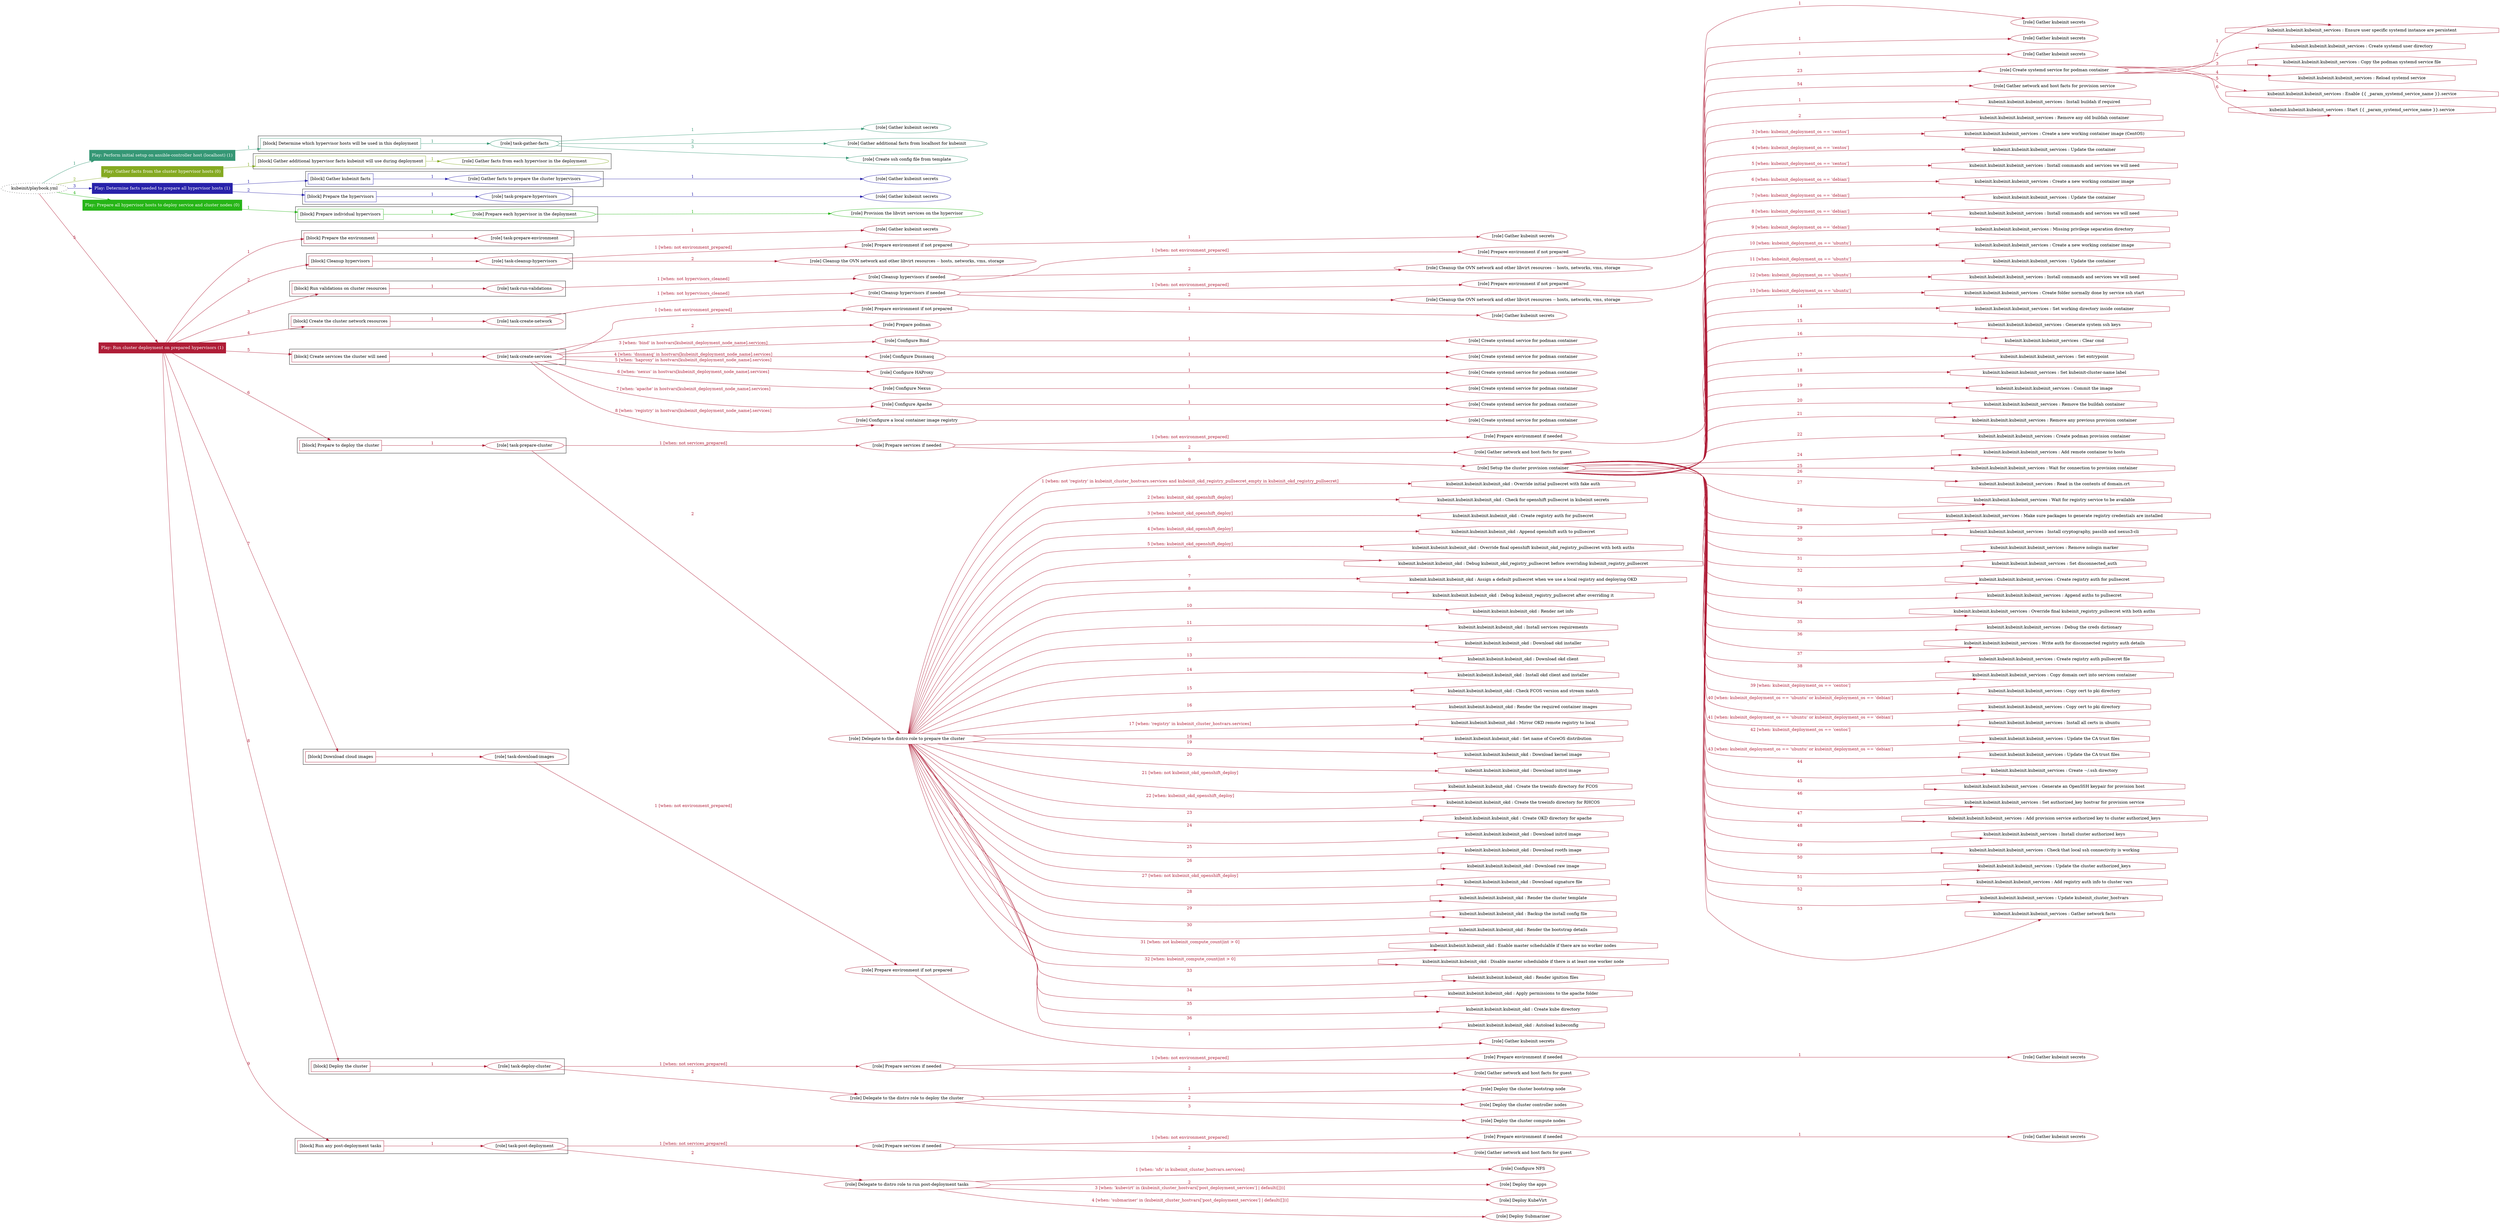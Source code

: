 digraph {
	graph [concentrate=true ordering=in rankdir=LR ratio=fill]
	edge [esep=5 sep=10]
	"kubeinit/playbook.yml" [URL="/home/runner/work/kubeinit/kubeinit/kubeinit/playbook.yml" id=playbook_a68f455f style=dotted]
	play_8e17a249 [label="Play: Perform initial setup on ansible-controller host (localhost) (1)" URL="/home/runner/work/kubeinit/kubeinit/kubeinit/playbook.yml" color="#359775" fontcolor="#ffffff" id=play_8e17a249 shape=box style=filled tooltip=localhost]
	"kubeinit/playbook.yml" -> play_8e17a249 [label="1 " color="#359775" fontcolor="#359775" id=edge_2e893312 labeltooltip="1 " tooltip="1 "]
	subgraph "Gather kubeinit secrets" {
		role_b16cbece [label="[role] Gather kubeinit secrets" URL="/home/runner/.ansible/collections/ansible_collections/kubeinit/kubeinit/roles/kubeinit_prepare/tasks/build_hypervisors_group.yml" color="#359775" id=role_b16cbece tooltip="Gather kubeinit secrets"]
	}
	subgraph "Gather additional facts from localhost for kubeinit" {
		role_24ee1565 [label="[role] Gather additional facts from localhost for kubeinit" URL="/home/runner/.ansible/collections/ansible_collections/kubeinit/kubeinit/roles/kubeinit_prepare/tasks/build_hypervisors_group.yml" color="#359775" id=role_24ee1565 tooltip="Gather additional facts from localhost for kubeinit"]
	}
	subgraph "Create ssh config file from template" {
		role_988f0374 [label="[role] Create ssh config file from template" URL="/home/runner/.ansible/collections/ansible_collections/kubeinit/kubeinit/roles/kubeinit_prepare/tasks/build_hypervisors_group.yml" color="#359775" id=role_988f0374 tooltip="Create ssh config file from template"]
	}
	subgraph "task-gather-facts" {
		role_e41a61ca [label="[role] task-gather-facts" URL="/home/runner/work/kubeinit/kubeinit/kubeinit/playbook.yml" color="#359775" id=role_e41a61ca tooltip="task-gather-facts"]
		role_e41a61ca -> role_b16cbece [label="1 " color="#359775" fontcolor="#359775" id=edge_fff77615 labeltooltip="1 " tooltip="1 "]
		role_e41a61ca -> role_24ee1565 [label="2 " color="#359775" fontcolor="#359775" id=edge_95009838 labeltooltip="2 " tooltip="2 "]
		role_e41a61ca -> role_988f0374 [label="3 " color="#359775" fontcolor="#359775" id=edge_e8b76bb4 labeltooltip="3 " tooltip="3 "]
	}
	subgraph "Play: Perform initial setup on ansible-controller host (localhost) (1)" {
		play_8e17a249 -> block_a244437c [label=1 color="#359775" fontcolor="#359775" id=edge_6dc3cf02 labeltooltip=1 tooltip=1]
		subgraph cluster_block_a244437c {
			block_a244437c [label="[block] Determine which hypervisor hosts will be used in this deployment" URL="/home/runner/work/kubeinit/kubeinit/kubeinit/playbook.yml" color="#359775" id=block_a244437c labeltooltip="Determine which hypervisor hosts will be used in this deployment" shape=box tooltip="Determine which hypervisor hosts will be used in this deployment"]
			block_a244437c -> role_e41a61ca [label="1 " color="#359775" fontcolor="#359775" id=edge_7935577f labeltooltip="1 " tooltip="1 "]
		}
	}
	play_76c0323f [label="Play: Gather facts from the cluster hypervisor hosts (0)" URL="/home/runner/work/kubeinit/kubeinit/kubeinit/playbook.yml" color="#85aa22" fontcolor="#ffffff" id=play_76c0323f shape=box style=filled tooltip="Play: Gather facts from the cluster hypervisor hosts (0)"]
	"kubeinit/playbook.yml" -> play_76c0323f [label="2 " color="#85aa22" fontcolor="#85aa22" id=edge_914a4fc1 labeltooltip="2 " tooltip="2 "]
	subgraph "Gather facts from each hypervisor in the deployment" {
		role_d1193da5 [label="[role] Gather facts from each hypervisor in the deployment" URL="/home/runner/work/kubeinit/kubeinit/kubeinit/playbook.yml" color="#85aa22" id=role_d1193da5 tooltip="Gather facts from each hypervisor in the deployment"]
	}
	subgraph "Play: Gather facts from the cluster hypervisor hosts (0)" {
		play_76c0323f -> block_a5ff67e6 [label=1 color="#85aa22" fontcolor="#85aa22" id=edge_03862c26 labeltooltip=1 tooltip=1]
		subgraph cluster_block_a5ff67e6 {
			block_a5ff67e6 [label="[block] Gather additional hypervisor facts kubeinit will use during deployment" URL="/home/runner/work/kubeinit/kubeinit/kubeinit/playbook.yml" color="#85aa22" id=block_a5ff67e6 labeltooltip="Gather additional hypervisor facts kubeinit will use during deployment" shape=box tooltip="Gather additional hypervisor facts kubeinit will use during deployment"]
			block_a5ff67e6 -> role_d1193da5 [label="1 " color="#85aa22" fontcolor="#85aa22" id=edge_0203a333 labeltooltip="1 " tooltip="1 "]
		}
	}
	play_72674288 [label="Play: Determine facts needed to prepare all hypervisor hosts (1)" URL="/home/runner/work/kubeinit/kubeinit/kubeinit/playbook.yml" color="#2822aa" fontcolor="#ffffff" id=play_72674288 shape=box style=filled tooltip=localhost]
	"kubeinit/playbook.yml" -> play_72674288 [label="3 " color="#2822aa" fontcolor="#2822aa" id=edge_d489310a labeltooltip="3 " tooltip="3 "]
	subgraph "Gather kubeinit secrets" {
		role_1fda2fb1 [label="[role] Gather kubeinit secrets" URL="/home/runner/.ansible/collections/ansible_collections/kubeinit/kubeinit/roles/kubeinit_prepare/tasks/gather_kubeinit_facts.yml" color="#2822aa" id=role_1fda2fb1 tooltip="Gather kubeinit secrets"]
	}
	subgraph "Gather facts to prepare the cluster hypervisors" {
		role_8bcd705a [label="[role] Gather facts to prepare the cluster hypervisors" URL="/home/runner/work/kubeinit/kubeinit/kubeinit/playbook.yml" color="#2822aa" id=role_8bcd705a tooltip="Gather facts to prepare the cluster hypervisors"]
		role_8bcd705a -> role_1fda2fb1 [label="1 " color="#2822aa" fontcolor="#2822aa" id=edge_1b7d1388 labeltooltip="1 " tooltip="1 "]
	}
	subgraph "Gather kubeinit secrets" {
		role_b7bb31fc [label="[role] Gather kubeinit secrets" URL="/home/runner/.ansible/collections/ansible_collections/kubeinit/kubeinit/roles/kubeinit_prepare/tasks/gather_kubeinit_facts.yml" color="#2822aa" id=role_b7bb31fc tooltip="Gather kubeinit secrets"]
	}
	subgraph "task-prepare-hypervisors" {
		role_a97ea798 [label="[role] task-prepare-hypervisors" URL="/home/runner/work/kubeinit/kubeinit/kubeinit/playbook.yml" color="#2822aa" id=role_a97ea798 tooltip="task-prepare-hypervisors"]
		role_a97ea798 -> role_b7bb31fc [label="1 " color="#2822aa" fontcolor="#2822aa" id=edge_e71e03df labeltooltip="1 " tooltip="1 "]
	}
	subgraph "Play: Determine facts needed to prepare all hypervisor hosts (1)" {
		play_72674288 -> block_dfa17e50 [label=1 color="#2822aa" fontcolor="#2822aa" id=edge_180ee29a labeltooltip=1 tooltip=1]
		subgraph cluster_block_dfa17e50 {
			block_dfa17e50 [label="[block] Gather kubeinit facts" URL="/home/runner/work/kubeinit/kubeinit/kubeinit/playbook.yml" color="#2822aa" id=block_dfa17e50 labeltooltip="Gather kubeinit facts" shape=box tooltip="Gather kubeinit facts"]
			block_dfa17e50 -> role_8bcd705a [label="1 " color="#2822aa" fontcolor="#2822aa" id=edge_3ebfc080 labeltooltip="1 " tooltip="1 "]
		}
		play_72674288 -> block_1d78a15f [label=2 color="#2822aa" fontcolor="#2822aa" id=edge_c8773a1e labeltooltip=2 tooltip=2]
		subgraph cluster_block_1d78a15f {
			block_1d78a15f [label="[block] Prepare the hypervisors" URL="/home/runner/work/kubeinit/kubeinit/kubeinit/playbook.yml" color="#2822aa" id=block_1d78a15f labeltooltip="Prepare the hypervisors" shape=box tooltip="Prepare the hypervisors"]
			block_1d78a15f -> role_a97ea798 [label="1 " color="#2822aa" fontcolor="#2822aa" id=edge_545aca2b labeltooltip="1 " tooltip="1 "]
		}
	}
	play_a8994530 [label="Play: Prepare all hypervisor hosts to deploy service and cluster nodes (0)" URL="/home/runner/work/kubeinit/kubeinit/kubeinit/playbook.yml" color="#26b517" fontcolor="#ffffff" id=play_a8994530 shape=box style=filled tooltip="Play: Prepare all hypervisor hosts to deploy service and cluster nodes (0)"]
	"kubeinit/playbook.yml" -> play_a8994530 [label="4 " color="#26b517" fontcolor="#26b517" id=edge_8c2219b2 labeltooltip="4 " tooltip="4 "]
	subgraph "Provision the libvirt services on the hypervisor" {
		role_68fd305a [label="[role] Provision the libvirt services on the hypervisor" URL="/home/runner/.ansible/collections/ansible_collections/kubeinit/kubeinit/roles/kubeinit_prepare/tasks/prepare_hypervisor.yml" color="#26b517" id=role_68fd305a tooltip="Provision the libvirt services on the hypervisor"]
	}
	subgraph "Prepare each hypervisor in the deployment" {
		role_865a1016 [label="[role] Prepare each hypervisor in the deployment" URL="/home/runner/work/kubeinit/kubeinit/kubeinit/playbook.yml" color="#26b517" id=role_865a1016 tooltip="Prepare each hypervisor in the deployment"]
		role_865a1016 -> role_68fd305a [label="1 " color="#26b517" fontcolor="#26b517" id=edge_26360af6 labeltooltip="1 " tooltip="1 "]
	}
	subgraph "Play: Prepare all hypervisor hosts to deploy service and cluster nodes (0)" {
		play_a8994530 -> block_d78a3508 [label=1 color="#26b517" fontcolor="#26b517" id=edge_a239ebe9 labeltooltip=1 tooltip=1]
		subgraph cluster_block_d78a3508 {
			block_d78a3508 [label="[block] Prepare individual hypervisors" URL="/home/runner/work/kubeinit/kubeinit/kubeinit/playbook.yml" color="#26b517" id=block_d78a3508 labeltooltip="Prepare individual hypervisors" shape=box tooltip="Prepare individual hypervisors"]
			block_d78a3508 -> role_865a1016 [label="1 " color="#26b517" fontcolor="#26b517" id=edge_d676ef75 labeltooltip="1 " tooltip="1 "]
		}
	}
	play_93882643 [label="Play: Run cluster deployment on prepared hypervisors (1)" URL="/home/runner/work/kubeinit/kubeinit/kubeinit/playbook.yml" color="#af1d37" fontcolor="#ffffff" id=play_93882643 shape=box style=filled tooltip=localhost]
	"kubeinit/playbook.yml" -> play_93882643 [label="5 " color="#af1d37" fontcolor="#af1d37" id=edge_6070064b labeltooltip="5 " tooltip="5 "]
	subgraph "Gather kubeinit secrets" {
		role_df0c3e5b [label="[role] Gather kubeinit secrets" URL="/home/runner/.ansible/collections/ansible_collections/kubeinit/kubeinit/roles/kubeinit_prepare/tasks/gather_kubeinit_facts.yml" color="#af1d37" id=role_df0c3e5b tooltip="Gather kubeinit secrets"]
	}
	subgraph "task-prepare-environment" {
		role_0ef6fcb6 [label="[role] task-prepare-environment" URL="/home/runner/work/kubeinit/kubeinit/kubeinit/playbook.yml" color="#af1d37" id=role_0ef6fcb6 tooltip="task-prepare-environment"]
		role_0ef6fcb6 -> role_df0c3e5b [label="1 " color="#af1d37" fontcolor="#af1d37" id=edge_5a805ff1 labeltooltip="1 " tooltip="1 "]
	}
	subgraph "Gather kubeinit secrets" {
		role_c16708fd [label="[role] Gather kubeinit secrets" URL="/home/runner/.ansible/collections/ansible_collections/kubeinit/kubeinit/roles/kubeinit_prepare/tasks/gather_kubeinit_facts.yml" color="#af1d37" id=role_c16708fd tooltip="Gather kubeinit secrets"]
	}
	subgraph "Prepare environment if not prepared" {
		role_6735a3b5 [label="[role] Prepare environment if not prepared" URL="/home/runner/.ansible/collections/ansible_collections/kubeinit/kubeinit/roles/kubeinit_prepare/tasks/cleanup_hypervisors.yml" color="#af1d37" id=role_6735a3b5 tooltip="Prepare environment if not prepared"]
		role_6735a3b5 -> role_c16708fd [label="1 " color="#af1d37" fontcolor="#af1d37" id=edge_f25c025f labeltooltip="1 " tooltip="1 "]
	}
	subgraph "Cleanup the OVN network and other libvirt resources -- hosts, networks, vms, storage" {
		role_63be89c7 [label="[role] Cleanup the OVN network and other libvirt resources -- hosts, networks, vms, storage" URL="/home/runner/.ansible/collections/ansible_collections/kubeinit/kubeinit/roles/kubeinit_prepare/tasks/cleanup_hypervisors.yml" color="#af1d37" id=role_63be89c7 tooltip="Cleanup the OVN network and other libvirt resources -- hosts, networks, vms, storage"]
	}
	subgraph "task-cleanup-hypervisors" {
		role_7a9d8317 [label="[role] task-cleanup-hypervisors" URL="/home/runner/work/kubeinit/kubeinit/kubeinit/playbook.yml" color="#af1d37" id=role_7a9d8317 tooltip="task-cleanup-hypervisors"]
		role_7a9d8317 -> role_6735a3b5 [label="1 [when: not environment_prepared]" color="#af1d37" fontcolor="#af1d37" id=edge_fb3e63d9 labeltooltip="1 [when: not environment_prepared]" tooltip="1 [when: not environment_prepared]"]
		role_7a9d8317 -> role_63be89c7 [label="2 " color="#af1d37" fontcolor="#af1d37" id=edge_bb395fd3 labeltooltip="2 " tooltip="2 "]
	}
	subgraph "Gather kubeinit secrets" {
		role_50cd7137 [label="[role] Gather kubeinit secrets" URL="/home/runner/.ansible/collections/ansible_collections/kubeinit/kubeinit/roles/kubeinit_prepare/tasks/gather_kubeinit_facts.yml" color="#af1d37" id=role_50cd7137 tooltip="Gather kubeinit secrets"]
	}
	subgraph "Prepare environment if not prepared" {
		role_29538fe0 [label="[role] Prepare environment if not prepared" URL="/home/runner/.ansible/collections/ansible_collections/kubeinit/kubeinit/roles/kubeinit_prepare/tasks/cleanup_hypervisors.yml" color="#af1d37" id=role_29538fe0 tooltip="Prepare environment if not prepared"]
		role_29538fe0 -> role_50cd7137 [label="1 " color="#af1d37" fontcolor="#af1d37" id=edge_13a918aa labeltooltip="1 " tooltip="1 "]
	}
	subgraph "Cleanup the OVN network and other libvirt resources -- hosts, networks, vms, storage" {
		role_10b015d7 [label="[role] Cleanup the OVN network and other libvirt resources -- hosts, networks, vms, storage" URL="/home/runner/.ansible/collections/ansible_collections/kubeinit/kubeinit/roles/kubeinit_prepare/tasks/cleanup_hypervisors.yml" color="#af1d37" id=role_10b015d7 tooltip="Cleanup the OVN network and other libvirt resources -- hosts, networks, vms, storage"]
	}
	subgraph "Cleanup hypervisors if needed" {
		role_23fa83f6 [label="[role] Cleanup hypervisors if needed" URL="/home/runner/.ansible/collections/ansible_collections/kubeinit/kubeinit/roles/kubeinit_validations/tasks/main.yml" color="#af1d37" id=role_23fa83f6 tooltip="Cleanup hypervisors if needed"]
		role_23fa83f6 -> role_29538fe0 [label="1 [when: not environment_prepared]" color="#af1d37" fontcolor="#af1d37" id=edge_95fc6876 labeltooltip="1 [when: not environment_prepared]" tooltip="1 [when: not environment_prepared]"]
		role_23fa83f6 -> role_10b015d7 [label="2 " color="#af1d37" fontcolor="#af1d37" id=edge_5004ddc1 labeltooltip="2 " tooltip="2 "]
	}
	subgraph "task-run-validations" {
		role_0c726c19 [label="[role] task-run-validations" URL="/home/runner/work/kubeinit/kubeinit/kubeinit/playbook.yml" color="#af1d37" id=role_0c726c19 tooltip="task-run-validations"]
		role_0c726c19 -> role_23fa83f6 [label="1 [when: not hypervisors_cleaned]" color="#af1d37" fontcolor="#af1d37" id=edge_0dec378a labeltooltip="1 [when: not hypervisors_cleaned]" tooltip="1 [when: not hypervisors_cleaned]"]
	}
	subgraph "Gather kubeinit secrets" {
		role_7455ee1e [label="[role] Gather kubeinit secrets" URL="/home/runner/.ansible/collections/ansible_collections/kubeinit/kubeinit/roles/kubeinit_prepare/tasks/gather_kubeinit_facts.yml" color="#af1d37" id=role_7455ee1e tooltip="Gather kubeinit secrets"]
	}
	subgraph "Prepare environment if not prepared" {
		role_c6289faa [label="[role] Prepare environment if not prepared" URL="/home/runner/.ansible/collections/ansible_collections/kubeinit/kubeinit/roles/kubeinit_prepare/tasks/cleanup_hypervisors.yml" color="#af1d37" id=role_c6289faa tooltip="Prepare environment if not prepared"]
		role_c6289faa -> role_7455ee1e [label="1 " color="#af1d37" fontcolor="#af1d37" id=edge_abbfb657 labeltooltip="1 " tooltip="1 "]
	}
	subgraph "Cleanup the OVN network and other libvirt resources -- hosts, networks, vms, storage" {
		role_da8d8f49 [label="[role] Cleanup the OVN network and other libvirt resources -- hosts, networks, vms, storage" URL="/home/runner/.ansible/collections/ansible_collections/kubeinit/kubeinit/roles/kubeinit_prepare/tasks/cleanup_hypervisors.yml" color="#af1d37" id=role_da8d8f49 tooltip="Cleanup the OVN network and other libvirt resources -- hosts, networks, vms, storage"]
	}
	subgraph "Cleanup hypervisors if needed" {
		role_4df30ac3 [label="[role] Cleanup hypervisors if needed" URL="/home/runner/.ansible/collections/ansible_collections/kubeinit/kubeinit/roles/kubeinit_libvirt/tasks/create_network.yml" color="#af1d37" id=role_4df30ac3 tooltip="Cleanup hypervisors if needed"]
		role_4df30ac3 -> role_c6289faa [label="1 [when: not environment_prepared]" color="#af1d37" fontcolor="#af1d37" id=edge_430cbb68 labeltooltip="1 [when: not environment_prepared]" tooltip="1 [when: not environment_prepared]"]
		role_4df30ac3 -> role_da8d8f49 [label="2 " color="#af1d37" fontcolor="#af1d37" id=edge_b8ca2105 labeltooltip="2 " tooltip="2 "]
	}
	subgraph "task-create-network" {
		role_f37525bb [label="[role] task-create-network" URL="/home/runner/work/kubeinit/kubeinit/kubeinit/playbook.yml" color="#af1d37" id=role_f37525bb tooltip="task-create-network"]
		role_f37525bb -> role_4df30ac3 [label="1 [when: not hypervisors_cleaned]" color="#af1d37" fontcolor="#af1d37" id=edge_5748bba6 labeltooltip="1 [when: not hypervisors_cleaned]" tooltip="1 [when: not hypervisors_cleaned]"]
	}
	subgraph "Gather kubeinit secrets" {
		role_02711e66 [label="[role] Gather kubeinit secrets" URL="/home/runner/.ansible/collections/ansible_collections/kubeinit/kubeinit/roles/kubeinit_prepare/tasks/gather_kubeinit_facts.yml" color="#af1d37" id=role_02711e66 tooltip="Gather kubeinit secrets"]
	}
	subgraph "Prepare environment if not prepared" {
		role_4d3c0242 [label="[role] Prepare environment if not prepared" URL="/home/runner/.ansible/collections/ansible_collections/kubeinit/kubeinit/roles/kubeinit_services/tasks/main.yml" color="#af1d37" id=role_4d3c0242 tooltip="Prepare environment if not prepared"]
		role_4d3c0242 -> role_02711e66 [label="1 " color="#af1d37" fontcolor="#af1d37" id=edge_c9aa481a labeltooltip="1 " tooltip="1 "]
	}
	subgraph "Prepare podman" {
		role_31f8f040 [label="[role] Prepare podman" URL="/home/runner/.ansible/collections/ansible_collections/kubeinit/kubeinit/roles/kubeinit_services/tasks/00_create_service_pod.yml" color="#af1d37" id=role_31f8f040 tooltip="Prepare podman"]
	}
	subgraph "Create systemd service for podman container" {
		role_ab3901e9 [label="[role] Create systemd service for podman container" URL="/home/runner/.ansible/collections/ansible_collections/kubeinit/kubeinit/roles/kubeinit_bind/tasks/main.yml" color="#af1d37" id=role_ab3901e9 tooltip="Create systemd service for podman container"]
	}
	subgraph "Configure Bind" {
		role_70741479 [label="[role] Configure Bind" URL="/home/runner/.ansible/collections/ansible_collections/kubeinit/kubeinit/roles/kubeinit_services/tasks/start_services_containers.yml" color="#af1d37" id=role_70741479 tooltip="Configure Bind"]
		role_70741479 -> role_ab3901e9 [label="1 " color="#af1d37" fontcolor="#af1d37" id=edge_50f559aa labeltooltip="1 " tooltip="1 "]
	}
	subgraph "Create systemd service for podman container" {
		role_ab29c810 [label="[role] Create systemd service for podman container" URL="/home/runner/.ansible/collections/ansible_collections/kubeinit/kubeinit/roles/kubeinit_dnsmasq/tasks/main.yml" color="#af1d37" id=role_ab29c810 tooltip="Create systemd service for podman container"]
	}
	subgraph "Configure Dnsmasq" {
		role_176e3a15 [label="[role] Configure Dnsmasq" URL="/home/runner/.ansible/collections/ansible_collections/kubeinit/kubeinit/roles/kubeinit_services/tasks/start_services_containers.yml" color="#af1d37" id=role_176e3a15 tooltip="Configure Dnsmasq"]
		role_176e3a15 -> role_ab29c810 [label="1 " color="#af1d37" fontcolor="#af1d37" id=edge_b09f003b labeltooltip="1 " tooltip="1 "]
	}
	subgraph "Create systemd service for podman container" {
		role_14c5b14f [label="[role] Create systemd service for podman container" URL="/home/runner/.ansible/collections/ansible_collections/kubeinit/kubeinit/roles/kubeinit_haproxy/tasks/main.yml" color="#af1d37" id=role_14c5b14f tooltip="Create systemd service for podman container"]
	}
	subgraph "Configure HAProxy" {
		role_48138366 [label="[role] Configure HAProxy" URL="/home/runner/.ansible/collections/ansible_collections/kubeinit/kubeinit/roles/kubeinit_services/tasks/start_services_containers.yml" color="#af1d37" id=role_48138366 tooltip="Configure HAProxy"]
		role_48138366 -> role_14c5b14f [label="1 " color="#af1d37" fontcolor="#af1d37" id=edge_fcaf2030 labeltooltip="1 " tooltip="1 "]
	}
	subgraph "Create systemd service for podman container" {
		role_01fc1522 [label="[role] Create systemd service for podman container" URL="/home/runner/.ansible/collections/ansible_collections/kubeinit/kubeinit/roles/kubeinit_nexus/tasks/main.yml" color="#af1d37" id=role_01fc1522 tooltip="Create systemd service for podman container"]
	}
	subgraph "Configure Nexus" {
		role_c5d6a9d1 [label="[role] Configure Nexus" URL="/home/runner/.ansible/collections/ansible_collections/kubeinit/kubeinit/roles/kubeinit_services/tasks/start_services_containers.yml" color="#af1d37" id=role_c5d6a9d1 tooltip="Configure Nexus"]
		role_c5d6a9d1 -> role_01fc1522 [label="1 " color="#af1d37" fontcolor="#af1d37" id=edge_cd32972c labeltooltip="1 " tooltip="1 "]
	}
	subgraph "Create systemd service for podman container" {
		role_4af96d63 [label="[role] Create systemd service for podman container" URL="/home/runner/.ansible/collections/ansible_collections/kubeinit/kubeinit/roles/kubeinit_apache/tasks/main.yml" color="#af1d37" id=role_4af96d63 tooltip="Create systemd service for podman container"]
	}
	subgraph "Configure Apache" {
		role_f83bacc0 [label="[role] Configure Apache" URL="/home/runner/.ansible/collections/ansible_collections/kubeinit/kubeinit/roles/kubeinit_services/tasks/start_services_containers.yml" color="#af1d37" id=role_f83bacc0 tooltip="Configure Apache"]
		role_f83bacc0 -> role_4af96d63 [label="1 " color="#af1d37" fontcolor="#af1d37" id=edge_63aa9658 labeltooltip="1 " tooltip="1 "]
	}
	subgraph "Create systemd service for podman container" {
		role_e3d4e7e6 [label="[role] Create systemd service for podman container" URL="/home/runner/.ansible/collections/ansible_collections/kubeinit/kubeinit/roles/kubeinit_registry/tasks/main.yml" color="#af1d37" id=role_e3d4e7e6 tooltip="Create systemd service for podman container"]
	}
	subgraph "Configure a local container image registry" {
		role_00fc29e8 [label="[role] Configure a local container image registry" URL="/home/runner/.ansible/collections/ansible_collections/kubeinit/kubeinit/roles/kubeinit_services/tasks/start_services_containers.yml" color="#af1d37" id=role_00fc29e8 tooltip="Configure a local container image registry"]
		role_00fc29e8 -> role_e3d4e7e6 [label="1 " color="#af1d37" fontcolor="#af1d37" id=edge_1ba9914a labeltooltip="1 " tooltip="1 "]
	}
	subgraph "task-create-services" {
		role_ad932fd7 [label="[role] task-create-services" URL="/home/runner/work/kubeinit/kubeinit/kubeinit/playbook.yml" color="#af1d37" id=role_ad932fd7 tooltip="task-create-services"]
		role_ad932fd7 -> role_4d3c0242 [label="1 [when: not environment_prepared]" color="#af1d37" fontcolor="#af1d37" id=edge_0506aee8 labeltooltip="1 [when: not environment_prepared]" tooltip="1 [when: not environment_prepared]"]
		role_ad932fd7 -> role_31f8f040 [label="2 " color="#af1d37" fontcolor="#af1d37" id=edge_848787fc labeltooltip="2 " tooltip="2 "]
		role_ad932fd7 -> role_70741479 [label="3 [when: 'bind' in hostvars[kubeinit_deployment_node_name].services]" color="#af1d37" fontcolor="#af1d37" id=edge_03d4f73a labeltooltip="3 [when: 'bind' in hostvars[kubeinit_deployment_node_name].services]" tooltip="3 [when: 'bind' in hostvars[kubeinit_deployment_node_name].services]"]
		role_ad932fd7 -> role_176e3a15 [label="4 [when: 'dnsmasq' in hostvars[kubeinit_deployment_node_name].services]" color="#af1d37" fontcolor="#af1d37" id=edge_f5b377e9 labeltooltip="4 [when: 'dnsmasq' in hostvars[kubeinit_deployment_node_name].services]" tooltip="4 [when: 'dnsmasq' in hostvars[kubeinit_deployment_node_name].services]"]
		role_ad932fd7 -> role_48138366 [label="5 [when: 'haproxy' in hostvars[kubeinit_deployment_node_name].services]" color="#af1d37" fontcolor="#af1d37" id=edge_5f9d77ea labeltooltip="5 [when: 'haproxy' in hostvars[kubeinit_deployment_node_name].services]" tooltip="5 [when: 'haproxy' in hostvars[kubeinit_deployment_node_name].services]"]
		role_ad932fd7 -> role_c5d6a9d1 [label="6 [when: 'nexus' in hostvars[kubeinit_deployment_node_name].services]" color="#af1d37" fontcolor="#af1d37" id=edge_ad155ae6 labeltooltip="6 [when: 'nexus' in hostvars[kubeinit_deployment_node_name].services]" tooltip="6 [when: 'nexus' in hostvars[kubeinit_deployment_node_name].services]"]
		role_ad932fd7 -> role_f83bacc0 [label="7 [when: 'apache' in hostvars[kubeinit_deployment_node_name].services]" color="#af1d37" fontcolor="#af1d37" id=edge_d34c683e labeltooltip="7 [when: 'apache' in hostvars[kubeinit_deployment_node_name].services]" tooltip="7 [when: 'apache' in hostvars[kubeinit_deployment_node_name].services]"]
		role_ad932fd7 -> role_00fc29e8 [label="8 [when: 'registry' in hostvars[kubeinit_deployment_node_name].services]" color="#af1d37" fontcolor="#af1d37" id=edge_cf2d336e labeltooltip="8 [when: 'registry' in hostvars[kubeinit_deployment_node_name].services]" tooltip="8 [when: 'registry' in hostvars[kubeinit_deployment_node_name].services]"]
	}
	subgraph "Gather kubeinit secrets" {
		role_4f8c3624 [label="[role] Gather kubeinit secrets" URL="/home/runner/.ansible/collections/ansible_collections/kubeinit/kubeinit/roles/kubeinit_prepare/tasks/gather_kubeinit_facts.yml" color="#af1d37" id=role_4f8c3624 tooltip="Gather kubeinit secrets"]
	}
	subgraph "Prepare environment if needed" {
		role_9280e468 [label="[role] Prepare environment if needed" URL="/home/runner/.ansible/collections/ansible_collections/kubeinit/kubeinit/roles/kubeinit_services/tasks/prepare_services.yml" color="#af1d37" id=role_9280e468 tooltip="Prepare environment if needed"]
		role_9280e468 -> role_4f8c3624 [label="1 " color="#af1d37" fontcolor="#af1d37" id=edge_d6667599 labeltooltip="1 " tooltip="1 "]
	}
	subgraph "Gather network and host facts for guest" {
		role_773e391b [label="[role] Gather network and host facts for guest" URL="/home/runner/.ansible/collections/ansible_collections/kubeinit/kubeinit/roles/kubeinit_services/tasks/prepare_services.yml" color="#af1d37" id=role_773e391b tooltip="Gather network and host facts for guest"]
	}
	subgraph "Prepare services if needed" {
		role_77bae39e [label="[role] Prepare services if needed" URL="/home/runner/.ansible/collections/ansible_collections/kubeinit/kubeinit/roles/kubeinit_prepare/tasks/prepare_cluster.yml" color="#af1d37" id=role_77bae39e tooltip="Prepare services if needed"]
		role_77bae39e -> role_9280e468 [label="1 [when: not environment_prepared]" color="#af1d37" fontcolor="#af1d37" id=edge_67449a15 labeltooltip="1 [when: not environment_prepared]" tooltip="1 [when: not environment_prepared]"]
		role_77bae39e -> role_773e391b [label="2 " color="#af1d37" fontcolor="#af1d37" id=edge_2d898e0c labeltooltip="2 " tooltip="2 "]
	}
	subgraph "Create systemd service for podman container" {
		role_c0407137 [label="[role] Create systemd service for podman container" URL="/home/runner/.ansible/collections/ansible_collections/kubeinit/kubeinit/roles/kubeinit_services/tasks/create_provision_container.yml" color="#af1d37" id=role_c0407137 tooltip="Create systemd service for podman container"]
		task_471edc04 [label="kubeinit.kubeinit.kubeinit_services : Ensure user specific systemd instance are persistent" URL="/home/runner/.ansible/collections/ansible_collections/kubeinit/kubeinit/roles/kubeinit_services/tasks/create_managed_service.yml" color="#af1d37" id=task_471edc04 shape=octagon tooltip="kubeinit.kubeinit.kubeinit_services : Ensure user specific systemd instance are persistent"]
		role_c0407137 -> task_471edc04 [label="1 " color="#af1d37" fontcolor="#af1d37" id=edge_ef5d81f1 labeltooltip="1 " tooltip="1 "]
		task_f0498251 [label="kubeinit.kubeinit.kubeinit_services : Create systemd user directory" URL="/home/runner/.ansible/collections/ansible_collections/kubeinit/kubeinit/roles/kubeinit_services/tasks/create_managed_service.yml" color="#af1d37" id=task_f0498251 shape=octagon tooltip="kubeinit.kubeinit.kubeinit_services : Create systemd user directory"]
		role_c0407137 -> task_f0498251 [label="2 " color="#af1d37" fontcolor="#af1d37" id=edge_64f5a027 labeltooltip="2 " tooltip="2 "]
		task_c7804898 [label="kubeinit.kubeinit.kubeinit_services : Copy the podman systemd service file" URL="/home/runner/.ansible/collections/ansible_collections/kubeinit/kubeinit/roles/kubeinit_services/tasks/create_managed_service.yml" color="#af1d37" id=task_c7804898 shape=octagon tooltip="kubeinit.kubeinit.kubeinit_services : Copy the podman systemd service file"]
		role_c0407137 -> task_c7804898 [label="3 " color="#af1d37" fontcolor="#af1d37" id=edge_13acafdc labeltooltip="3 " tooltip="3 "]
		task_402faadd [label="kubeinit.kubeinit.kubeinit_services : Reload systemd service" URL="/home/runner/.ansible/collections/ansible_collections/kubeinit/kubeinit/roles/kubeinit_services/tasks/create_managed_service.yml" color="#af1d37" id=task_402faadd shape=octagon tooltip="kubeinit.kubeinit.kubeinit_services : Reload systemd service"]
		role_c0407137 -> task_402faadd [label="4 " color="#af1d37" fontcolor="#af1d37" id=edge_907d40c3 labeltooltip="4 " tooltip="4 "]
		task_380af205 [label="kubeinit.kubeinit.kubeinit_services : Enable {{ _param_systemd_service_name }}.service" URL="/home/runner/.ansible/collections/ansible_collections/kubeinit/kubeinit/roles/kubeinit_services/tasks/create_managed_service.yml" color="#af1d37" id=task_380af205 shape=octagon tooltip="kubeinit.kubeinit.kubeinit_services : Enable {{ _param_systemd_service_name }}.service"]
		role_c0407137 -> task_380af205 [label="5 " color="#af1d37" fontcolor="#af1d37" id=edge_cd567a95 labeltooltip="5 " tooltip="5 "]
		task_74fd34b3 [label="kubeinit.kubeinit.kubeinit_services : Start {{ _param_systemd_service_name }}.service" URL="/home/runner/.ansible/collections/ansible_collections/kubeinit/kubeinit/roles/kubeinit_services/tasks/create_managed_service.yml" color="#af1d37" id=task_74fd34b3 shape=octagon tooltip="kubeinit.kubeinit.kubeinit_services : Start {{ _param_systemd_service_name }}.service"]
		role_c0407137 -> task_74fd34b3 [label="6 " color="#af1d37" fontcolor="#af1d37" id=edge_a0c880e5 labeltooltip="6 " tooltip="6 "]
	}
	subgraph "Gather network and host facts for provision service" {
		role_30139766 [label="[role] Gather network and host facts for provision service" URL="/home/runner/.ansible/collections/ansible_collections/kubeinit/kubeinit/roles/kubeinit_services/tasks/create_provision_container.yml" color="#af1d37" id=role_30139766 tooltip="Gather network and host facts for provision service"]
	}
	subgraph "Setup the cluster provision container" {
		role_4d18df34 [label="[role] Setup the cluster provision container" URL="/home/runner/.ansible/collections/ansible_collections/kubeinit/kubeinit/roles/kubeinit_okd/tasks/prepare_cluster.yml" color="#af1d37" id=role_4d18df34 tooltip="Setup the cluster provision container"]
		task_d30064d8 [label="kubeinit.kubeinit.kubeinit_services : Install buildah if required" URL="/home/runner/.ansible/collections/ansible_collections/kubeinit/kubeinit/roles/kubeinit_services/tasks/create_provision_container.yml" color="#af1d37" id=task_d30064d8 shape=octagon tooltip="kubeinit.kubeinit.kubeinit_services : Install buildah if required"]
		role_4d18df34 -> task_d30064d8 [label="1 " color="#af1d37" fontcolor="#af1d37" id=edge_5470c4db labeltooltip="1 " tooltip="1 "]
		task_744654ae [label="kubeinit.kubeinit.kubeinit_services : Remove any old buildah container" URL="/home/runner/.ansible/collections/ansible_collections/kubeinit/kubeinit/roles/kubeinit_services/tasks/create_provision_container.yml" color="#af1d37" id=task_744654ae shape=octagon tooltip="kubeinit.kubeinit.kubeinit_services : Remove any old buildah container"]
		role_4d18df34 -> task_744654ae [label="2 " color="#af1d37" fontcolor="#af1d37" id=edge_0b7c9cfb labeltooltip="2 " tooltip="2 "]
		task_efc6f2b6 [label="kubeinit.kubeinit.kubeinit_services : Create a new working container image (CentOS)" URL="/home/runner/.ansible/collections/ansible_collections/kubeinit/kubeinit/roles/kubeinit_services/tasks/create_provision_container.yml" color="#af1d37" id=task_efc6f2b6 shape=octagon tooltip="kubeinit.kubeinit.kubeinit_services : Create a new working container image (CentOS)"]
		role_4d18df34 -> task_efc6f2b6 [label="3 [when: kubeinit_deployment_os == 'centos']" color="#af1d37" fontcolor="#af1d37" id=edge_3e8385b4 labeltooltip="3 [when: kubeinit_deployment_os == 'centos']" tooltip="3 [when: kubeinit_deployment_os == 'centos']"]
		task_de8332fb [label="kubeinit.kubeinit.kubeinit_services : Update the container" URL="/home/runner/.ansible/collections/ansible_collections/kubeinit/kubeinit/roles/kubeinit_services/tasks/create_provision_container.yml" color="#af1d37" id=task_de8332fb shape=octagon tooltip="kubeinit.kubeinit.kubeinit_services : Update the container"]
		role_4d18df34 -> task_de8332fb [label="4 [when: kubeinit_deployment_os == 'centos']" color="#af1d37" fontcolor="#af1d37" id=edge_cbdcbb29 labeltooltip="4 [when: kubeinit_deployment_os == 'centos']" tooltip="4 [when: kubeinit_deployment_os == 'centos']"]
		task_a04dea5f [label="kubeinit.kubeinit.kubeinit_services : Install commands and services we will need" URL="/home/runner/.ansible/collections/ansible_collections/kubeinit/kubeinit/roles/kubeinit_services/tasks/create_provision_container.yml" color="#af1d37" id=task_a04dea5f shape=octagon tooltip="kubeinit.kubeinit.kubeinit_services : Install commands and services we will need"]
		role_4d18df34 -> task_a04dea5f [label="5 [when: kubeinit_deployment_os == 'centos']" color="#af1d37" fontcolor="#af1d37" id=edge_f37ceef7 labeltooltip="5 [when: kubeinit_deployment_os == 'centos']" tooltip="5 [when: kubeinit_deployment_os == 'centos']"]
		task_54055162 [label="kubeinit.kubeinit.kubeinit_services : Create a new working container image" URL="/home/runner/.ansible/collections/ansible_collections/kubeinit/kubeinit/roles/kubeinit_services/tasks/create_provision_container.yml" color="#af1d37" id=task_54055162 shape=octagon tooltip="kubeinit.kubeinit.kubeinit_services : Create a new working container image"]
		role_4d18df34 -> task_54055162 [label="6 [when: kubeinit_deployment_os == 'debian']" color="#af1d37" fontcolor="#af1d37" id=edge_f297efea labeltooltip="6 [when: kubeinit_deployment_os == 'debian']" tooltip="6 [when: kubeinit_deployment_os == 'debian']"]
		task_dfdf97fe [label="kubeinit.kubeinit.kubeinit_services : Update the container" URL="/home/runner/.ansible/collections/ansible_collections/kubeinit/kubeinit/roles/kubeinit_services/tasks/create_provision_container.yml" color="#af1d37" id=task_dfdf97fe shape=octagon tooltip="kubeinit.kubeinit.kubeinit_services : Update the container"]
		role_4d18df34 -> task_dfdf97fe [label="7 [when: kubeinit_deployment_os == 'debian']" color="#af1d37" fontcolor="#af1d37" id=edge_fcdef75c labeltooltip="7 [when: kubeinit_deployment_os == 'debian']" tooltip="7 [when: kubeinit_deployment_os == 'debian']"]
		task_7ed978c8 [label="kubeinit.kubeinit.kubeinit_services : Install commands and services we will need" URL="/home/runner/.ansible/collections/ansible_collections/kubeinit/kubeinit/roles/kubeinit_services/tasks/create_provision_container.yml" color="#af1d37" id=task_7ed978c8 shape=octagon tooltip="kubeinit.kubeinit.kubeinit_services : Install commands and services we will need"]
		role_4d18df34 -> task_7ed978c8 [label="8 [when: kubeinit_deployment_os == 'debian']" color="#af1d37" fontcolor="#af1d37" id=edge_f8ba60bb labeltooltip="8 [when: kubeinit_deployment_os == 'debian']" tooltip="8 [when: kubeinit_deployment_os == 'debian']"]
		task_bd46e948 [label="kubeinit.kubeinit.kubeinit_services : Missing privilege separation directory" URL="/home/runner/.ansible/collections/ansible_collections/kubeinit/kubeinit/roles/kubeinit_services/tasks/create_provision_container.yml" color="#af1d37" id=task_bd46e948 shape=octagon tooltip="kubeinit.kubeinit.kubeinit_services : Missing privilege separation directory"]
		role_4d18df34 -> task_bd46e948 [label="9 [when: kubeinit_deployment_os == 'debian']" color="#af1d37" fontcolor="#af1d37" id=edge_c9c12e68 labeltooltip="9 [when: kubeinit_deployment_os == 'debian']" tooltip="9 [when: kubeinit_deployment_os == 'debian']"]
		task_c9ccfe80 [label="kubeinit.kubeinit.kubeinit_services : Create a new working container image" URL="/home/runner/.ansible/collections/ansible_collections/kubeinit/kubeinit/roles/kubeinit_services/tasks/create_provision_container.yml" color="#af1d37" id=task_c9ccfe80 shape=octagon tooltip="kubeinit.kubeinit.kubeinit_services : Create a new working container image"]
		role_4d18df34 -> task_c9ccfe80 [label="10 [when: kubeinit_deployment_os == 'ubuntu']" color="#af1d37" fontcolor="#af1d37" id=edge_e1cfa0ff labeltooltip="10 [when: kubeinit_deployment_os == 'ubuntu']" tooltip="10 [when: kubeinit_deployment_os == 'ubuntu']"]
		task_c313f37e [label="kubeinit.kubeinit.kubeinit_services : Update the container" URL="/home/runner/.ansible/collections/ansible_collections/kubeinit/kubeinit/roles/kubeinit_services/tasks/create_provision_container.yml" color="#af1d37" id=task_c313f37e shape=octagon tooltip="kubeinit.kubeinit.kubeinit_services : Update the container"]
		role_4d18df34 -> task_c313f37e [label="11 [when: kubeinit_deployment_os == 'ubuntu']" color="#af1d37" fontcolor="#af1d37" id=edge_5f87db43 labeltooltip="11 [when: kubeinit_deployment_os == 'ubuntu']" tooltip="11 [when: kubeinit_deployment_os == 'ubuntu']"]
		task_f2788f91 [label="kubeinit.kubeinit.kubeinit_services : Install commands and services we will need" URL="/home/runner/.ansible/collections/ansible_collections/kubeinit/kubeinit/roles/kubeinit_services/tasks/create_provision_container.yml" color="#af1d37" id=task_f2788f91 shape=octagon tooltip="kubeinit.kubeinit.kubeinit_services : Install commands and services we will need"]
		role_4d18df34 -> task_f2788f91 [label="12 [when: kubeinit_deployment_os == 'ubuntu']" color="#af1d37" fontcolor="#af1d37" id=edge_5596a51e labeltooltip="12 [when: kubeinit_deployment_os == 'ubuntu']" tooltip="12 [when: kubeinit_deployment_os == 'ubuntu']"]
		task_e7687076 [label="kubeinit.kubeinit.kubeinit_services : Create folder normally done by service ssh start" URL="/home/runner/.ansible/collections/ansible_collections/kubeinit/kubeinit/roles/kubeinit_services/tasks/create_provision_container.yml" color="#af1d37" id=task_e7687076 shape=octagon tooltip="kubeinit.kubeinit.kubeinit_services : Create folder normally done by service ssh start"]
		role_4d18df34 -> task_e7687076 [label="13 [when: kubeinit_deployment_os == 'ubuntu']" color="#af1d37" fontcolor="#af1d37" id=edge_65e3bbcc labeltooltip="13 [when: kubeinit_deployment_os == 'ubuntu']" tooltip="13 [when: kubeinit_deployment_os == 'ubuntu']"]
		task_4322949a [label="kubeinit.kubeinit.kubeinit_services : Set working directory inside container" URL="/home/runner/.ansible/collections/ansible_collections/kubeinit/kubeinit/roles/kubeinit_services/tasks/create_provision_container.yml" color="#af1d37" id=task_4322949a shape=octagon tooltip="kubeinit.kubeinit.kubeinit_services : Set working directory inside container"]
		role_4d18df34 -> task_4322949a [label="14 " color="#af1d37" fontcolor="#af1d37" id=edge_1d99906b labeltooltip="14 " tooltip="14 "]
		task_c1559224 [label="kubeinit.kubeinit.kubeinit_services : Generate system ssh keys" URL="/home/runner/.ansible/collections/ansible_collections/kubeinit/kubeinit/roles/kubeinit_services/tasks/create_provision_container.yml" color="#af1d37" id=task_c1559224 shape=octagon tooltip="kubeinit.kubeinit.kubeinit_services : Generate system ssh keys"]
		role_4d18df34 -> task_c1559224 [label="15 " color="#af1d37" fontcolor="#af1d37" id=edge_4fff4755 labeltooltip="15 " tooltip="15 "]
		task_d466d823 [label="kubeinit.kubeinit.kubeinit_services : Clear cmd" URL="/home/runner/.ansible/collections/ansible_collections/kubeinit/kubeinit/roles/kubeinit_services/tasks/create_provision_container.yml" color="#af1d37" id=task_d466d823 shape=octagon tooltip="kubeinit.kubeinit.kubeinit_services : Clear cmd"]
		role_4d18df34 -> task_d466d823 [label="16 " color="#af1d37" fontcolor="#af1d37" id=edge_04cc8dff labeltooltip="16 " tooltip="16 "]
		task_eabe5f25 [label="kubeinit.kubeinit.kubeinit_services : Set entrypoint" URL="/home/runner/.ansible/collections/ansible_collections/kubeinit/kubeinit/roles/kubeinit_services/tasks/create_provision_container.yml" color="#af1d37" id=task_eabe5f25 shape=octagon tooltip="kubeinit.kubeinit.kubeinit_services : Set entrypoint"]
		role_4d18df34 -> task_eabe5f25 [label="17 " color="#af1d37" fontcolor="#af1d37" id=edge_f95b7164 labeltooltip="17 " tooltip="17 "]
		task_6bc0462a [label="kubeinit.kubeinit.kubeinit_services : Set kubeinit-cluster-name label" URL="/home/runner/.ansible/collections/ansible_collections/kubeinit/kubeinit/roles/kubeinit_services/tasks/create_provision_container.yml" color="#af1d37" id=task_6bc0462a shape=octagon tooltip="kubeinit.kubeinit.kubeinit_services : Set kubeinit-cluster-name label"]
		role_4d18df34 -> task_6bc0462a [label="18 " color="#af1d37" fontcolor="#af1d37" id=edge_151e504a labeltooltip="18 " tooltip="18 "]
		task_6d516b76 [label="kubeinit.kubeinit.kubeinit_services : Commit the image" URL="/home/runner/.ansible/collections/ansible_collections/kubeinit/kubeinit/roles/kubeinit_services/tasks/create_provision_container.yml" color="#af1d37" id=task_6d516b76 shape=octagon tooltip="kubeinit.kubeinit.kubeinit_services : Commit the image"]
		role_4d18df34 -> task_6d516b76 [label="19 " color="#af1d37" fontcolor="#af1d37" id=edge_0b5e5ebe labeltooltip="19 " tooltip="19 "]
		task_15c9b801 [label="kubeinit.kubeinit.kubeinit_services : Remove the buildah container" URL="/home/runner/.ansible/collections/ansible_collections/kubeinit/kubeinit/roles/kubeinit_services/tasks/create_provision_container.yml" color="#af1d37" id=task_15c9b801 shape=octagon tooltip="kubeinit.kubeinit.kubeinit_services : Remove the buildah container"]
		role_4d18df34 -> task_15c9b801 [label="20 " color="#af1d37" fontcolor="#af1d37" id=edge_8ab6d77c labeltooltip="20 " tooltip="20 "]
		task_c6b7baf3 [label="kubeinit.kubeinit.kubeinit_services : Remove any previous provision container" URL="/home/runner/.ansible/collections/ansible_collections/kubeinit/kubeinit/roles/kubeinit_services/tasks/create_provision_container.yml" color="#af1d37" id=task_c6b7baf3 shape=octagon tooltip="kubeinit.kubeinit.kubeinit_services : Remove any previous provision container"]
		role_4d18df34 -> task_c6b7baf3 [label="21 " color="#af1d37" fontcolor="#af1d37" id=edge_eb0986e6 labeltooltip="21 " tooltip="21 "]
		task_29482b1d [label="kubeinit.kubeinit.kubeinit_services : Create podman provision container" URL="/home/runner/.ansible/collections/ansible_collections/kubeinit/kubeinit/roles/kubeinit_services/tasks/create_provision_container.yml" color="#af1d37" id=task_29482b1d shape=octagon tooltip="kubeinit.kubeinit.kubeinit_services : Create podman provision container"]
		role_4d18df34 -> task_29482b1d [label="22 " color="#af1d37" fontcolor="#af1d37" id=edge_bb96021c labeltooltip="22 " tooltip="22 "]
		role_4d18df34 -> role_c0407137 [label="23 " color="#af1d37" fontcolor="#af1d37" id=edge_d4ed56d9 labeltooltip="23 " tooltip="23 "]
		task_fdb89879 [label="kubeinit.kubeinit.kubeinit_services : Add remote container to hosts" URL="/home/runner/.ansible/collections/ansible_collections/kubeinit/kubeinit/roles/kubeinit_services/tasks/create_provision_container.yml" color="#af1d37" id=task_fdb89879 shape=octagon tooltip="kubeinit.kubeinit.kubeinit_services : Add remote container to hosts"]
		role_4d18df34 -> task_fdb89879 [label="24 " color="#af1d37" fontcolor="#af1d37" id=edge_a3db2581 labeltooltip="24 " tooltip="24 "]
		task_e5ecb863 [label="kubeinit.kubeinit.kubeinit_services : Wait for connection to provision container" URL="/home/runner/.ansible/collections/ansible_collections/kubeinit/kubeinit/roles/kubeinit_services/tasks/create_provision_container.yml" color="#af1d37" id=task_e5ecb863 shape=octagon tooltip="kubeinit.kubeinit.kubeinit_services : Wait for connection to provision container"]
		role_4d18df34 -> task_e5ecb863 [label="25 " color="#af1d37" fontcolor="#af1d37" id=edge_5dd080f6 labeltooltip="25 " tooltip="25 "]
		task_19bb1859 [label="kubeinit.kubeinit.kubeinit_services : Read in the contents of domain.crt" URL="/home/runner/.ansible/collections/ansible_collections/kubeinit/kubeinit/roles/kubeinit_services/tasks/create_provision_container.yml" color="#af1d37" id=task_19bb1859 shape=octagon tooltip="kubeinit.kubeinit.kubeinit_services : Read in the contents of domain.crt"]
		role_4d18df34 -> task_19bb1859 [label="26 " color="#af1d37" fontcolor="#af1d37" id=edge_fdd22c57 labeltooltip="26 " tooltip="26 "]
		task_e8d2e0c8 [label="kubeinit.kubeinit.kubeinit_services : Wait for registry service to be available" URL="/home/runner/.ansible/collections/ansible_collections/kubeinit/kubeinit/roles/kubeinit_services/tasks/create_provision_container.yml" color="#af1d37" id=task_e8d2e0c8 shape=octagon tooltip="kubeinit.kubeinit.kubeinit_services : Wait for registry service to be available"]
		role_4d18df34 -> task_e8d2e0c8 [label="27 " color="#af1d37" fontcolor="#af1d37" id=edge_b915e754 labeltooltip="27 " tooltip="27 "]
		task_d4d92c7c [label="kubeinit.kubeinit.kubeinit_services : Make sure packages to generate registry credentials are installed" URL="/home/runner/.ansible/collections/ansible_collections/kubeinit/kubeinit/roles/kubeinit_services/tasks/create_provision_container.yml" color="#af1d37" id=task_d4d92c7c shape=octagon tooltip="kubeinit.kubeinit.kubeinit_services : Make sure packages to generate registry credentials are installed"]
		role_4d18df34 -> task_d4d92c7c [label="28 " color="#af1d37" fontcolor="#af1d37" id=edge_2fa2fc99 labeltooltip="28 " tooltip="28 "]
		task_d7adb33d [label="kubeinit.kubeinit.kubeinit_services : Install cryptography, passlib and nexus3-cli" URL="/home/runner/.ansible/collections/ansible_collections/kubeinit/kubeinit/roles/kubeinit_services/tasks/create_provision_container.yml" color="#af1d37" id=task_d7adb33d shape=octagon tooltip="kubeinit.kubeinit.kubeinit_services : Install cryptography, passlib and nexus3-cli"]
		role_4d18df34 -> task_d7adb33d [label="29 " color="#af1d37" fontcolor="#af1d37" id=edge_d1daeb7d labeltooltip="29 " tooltip="29 "]
		task_276a3278 [label="kubeinit.kubeinit.kubeinit_services : Remove nologin marker" URL="/home/runner/.ansible/collections/ansible_collections/kubeinit/kubeinit/roles/kubeinit_services/tasks/create_provision_container.yml" color="#af1d37" id=task_276a3278 shape=octagon tooltip="kubeinit.kubeinit.kubeinit_services : Remove nologin marker"]
		role_4d18df34 -> task_276a3278 [label="30 " color="#af1d37" fontcolor="#af1d37" id=edge_745822b4 labeltooltip="30 " tooltip="30 "]
		task_7f6a0dba [label="kubeinit.kubeinit.kubeinit_services : Set disconnected_auth" URL="/home/runner/.ansible/collections/ansible_collections/kubeinit/kubeinit/roles/kubeinit_services/tasks/create_provision_container.yml" color="#af1d37" id=task_7f6a0dba shape=octagon tooltip="kubeinit.kubeinit.kubeinit_services : Set disconnected_auth"]
		role_4d18df34 -> task_7f6a0dba [label="31 " color="#af1d37" fontcolor="#af1d37" id=edge_9d9f4a9e labeltooltip="31 " tooltip="31 "]
		task_71b114f6 [label="kubeinit.kubeinit.kubeinit_services : Create registry auth for pullsecret" URL="/home/runner/.ansible/collections/ansible_collections/kubeinit/kubeinit/roles/kubeinit_services/tasks/create_provision_container.yml" color="#af1d37" id=task_71b114f6 shape=octagon tooltip="kubeinit.kubeinit.kubeinit_services : Create registry auth for pullsecret"]
		role_4d18df34 -> task_71b114f6 [label="32 " color="#af1d37" fontcolor="#af1d37" id=edge_68dbbf3d labeltooltip="32 " tooltip="32 "]
		task_9ec398be [label="kubeinit.kubeinit.kubeinit_services : Append auths to pullsecret" URL="/home/runner/.ansible/collections/ansible_collections/kubeinit/kubeinit/roles/kubeinit_services/tasks/create_provision_container.yml" color="#af1d37" id=task_9ec398be shape=octagon tooltip="kubeinit.kubeinit.kubeinit_services : Append auths to pullsecret"]
		role_4d18df34 -> task_9ec398be [label="33 " color="#af1d37" fontcolor="#af1d37" id=edge_9a596aac labeltooltip="33 " tooltip="33 "]
		task_0f514c55 [label="kubeinit.kubeinit.kubeinit_services : Override final kubeinit_registry_pullsecret with both auths" URL="/home/runner/.ansible/collections/ansible_collections/kubeinit/kubeinit/roles/kubeinit_services/tasks/create_provision_container.yml" color="#af1d37" id=task_0f514c55 shape=octagon tooltip="kubeinit.kubeinit.kubeinit_services : Override final kubeinit_registry_pullsecret with both auths"]
		role_4d18df34 -> task_0f514c55 [label="34 " color="#af1d37" fontcolor="#af1d37" id=edge_2282239d labeltooltip="34 " tooltip="34 "]
		task_2514b1aa [label="kubeinit.kubeinit.kubeinit_services : Debug the creds dictionary" URL="/home/runner/.ansible/collections/ansible_collections/kubeinit/kubeinit/roles/kubeinit_services/tasks/create_provision_container.yml" color="#af1d37" id=task_2514b1aa shape=octagon tooltip="kubeinit.kubeinit.kubeinit_services : Debug the creds dictionary"]
		role_4d18df34 -> task_2514b1aa [label="35 " color="#af1d37" fontcolor="#af1d37" id=edge_54ff1616 labeltooltip="35 " tooltip="35 "]
		task_8638987f [label="kubeinit.kubeinit.kubeinit_services : Write auth for disconnected registry auth details" URL="/home/runner/.ansible/collections/ansible_collections/kubeinit/kubeinit/roles/kubeinit_services/tasks/create_provision_container.yml" color="#af1d37" id=task_8638987f shape=octagon tooltip="kubeinit.kubeinit.kubeinit_services : Write auth for disconnected registry auth details"]
		role_4d18df34 -> task_8638987f [label="36 " color="#af1d37" fontcolor="#af1d37" id=edge_572bf4c7 labeltooltip="36 " tooltip="36 "]
		task_853ee8c1 [label="kubeinit.kubeinit.kubeinit_services : Create registry auth pullsecret file" URL="/home/runner/.ansible/collections/ansible_collections/kubeinit/kubeinit/roles/kubeinit_services/tasks/create_provision_container.yml" color="#af1d37" id=task_853ee8c1 shape=octagon tooltip="kubeinit.kubeinit.kubeinit_services : Create registry auth pullsecret file"]
		role_4d18df34 -> task_853ee8c1 [label="37 " color="#af1d37" fontcolor="#af1d37" id=edge_617006a9 labeltooltip="37 " tooltip="37 "]
		task_e6143453 [label="kubeinit.kubeinit.kubeinit_services : Copy domain cert into services container" URL="/home/runner/.ansible/collections/ansible_collections/kubeinit/kubeinit/roles/kubeinit_services/tasks/create_provision_container.yml" color="#af1d37" id=task_e6143453 shape=octagon tooltip="kubeinit.kubeinit.kubeinit_services : Copy domain cert into services container"]
		role_4d18df34 -> task_e6143453 [label="38 " color="#af1d37" fontcolor="#af1d37" id=edge_518d57d0 labeltooltip="38 " tooltip="38 "]
		task_a69fb4db [label="kubeinit.kubeinit.kubeinit_services : Copy cert to pki directory" URL="/home/runner/.ansible/collections/ansible_collections/kubeinit/kubeinit/roles/kubeinit_services/tasks/create_provision_container.yml" color="#af1d37" id=task_a69fb4db shape=octagon tooltip="kubeinit.kubeinit.kubeinit_services : Copy cert to pki directory"]
		role_4d18df34 -> task_a69fb4db [label="39 [when: kubeinit_deployment_os == 'centos']" color="#af1d37" fontcolor="#af1d37" id=edge_f3609a82 labeltooltip="39 [when: kubeinit_deployment_os == 'centos']" tooltip="39 [when: kubeinit_deployment_os == 'centos']"]
		task_4d95c308 [label="kubeinit.kubeinit.kubeinit_services : Copy cert to pki directory" URL="/home/runner/.ansible/collections/ansible_collections/kubeinit/kubeinit/roles/kubeinit_services/tasks/create_provision_container.yml" color="#af1d37" id=task_4d95c308 shape=octagon tooltip="kubeinit.kubeinit.kubeinit_services : Copy cert to pki directory"]
		role_4d18df34 -> task_4d95c308 [label="40 [when: kubeinit_deployment_os == 'ubuntu' or kubeinit_deployment_os == 'debian']" color="#af1d37" fontcolor="#af1d37" id=edge_dcd4d9e0 labeltooltip="40 [when: kubeinit_deployment_os == 'ubuntu' or kubeinit_deployment_os == 'debian']" tooltip="40 [when: kubeinit_deployment_os == 'ubuntu' or kubeinit_deployment_os == 'debian']"]
		task_b21d190e [label="kubeinit.kubeinit.kubeinit_services : Install all certs in ubuntu" URL="/home/runner/.ansible/collections/ansible_collections/kubeinit/kubeinit/roles/kubeinit_services/tasks/create_provision_container.yml" color="#af1d37" id=task_b21d190e shape=octagon tooltip="kubeinit.kubeinit.kubeinit_services : Install all certs in ubuntu"]
		role_4d18df34 -> task_b21d190e [label="41 [when: kubeinit_deployment_os == 'ubuntu' or kubeinit_deployment_os == 'debian']" color="#af1d37" fontcolor="#af1d37" id=edge_9ce0c668 labeltooltip="41 [when: kubeinit_deployment_os == 'ubuntu' or kubeinit_deployment_os == 'debian']" tooltip="41 [when: kubeinit_deployment_os == 'ubuntu' or kubeinit_deployment_os == 'debian']"]
		task_86ba4e43 [label="kubeinit.kubeinit.kubeinit_services : Update the CA trust files" URL="/home/runner/.ansible/collections/ansible_collections/kubeinit/kubeinit/roles/kubeinit_services/tasks/create_provision_container.yml" color="#af1d37" id=task_86ba4e43 shape=octagon tooltip="kubeinit.kubeinit.kubeinit_services : Update the CA trust files"]
		role_4d18df34 -> task_86ba4e43 [label="42 [when: kubeinit_deployment_os == 'centos']" color="#af1d37" fontcolor="#af1d37" id=edge_e71bb498 labeltooltip="42 [when: kubeinit_deployment_os == 'centos']" tooltip="42 [when: kubeinit_deployment_os == 'centos']"]
		task_1d41c446 [label="kubeinit.kubeinit.kubeinit_services : Update the CA trust files" URL="/home/runner/.ansible/collections/ansible_collections/kubeinit/kubeinit/roles/kubeinit_services/tasks/create_provision_container.yml" color="#af1d37" id=task_1d41c446 shape=octagon tooltip="kubeinit.kubeinit.kubeinit_services : Update the CA trust files"]
		role_4d18df34 -> task_1d41c446 [label="43 [when: kubeinit_deployment_os == 'ubuntu' or kubeinit_deployment_os == 'debian']" color="#af1d37" fontcolor="#af1d37" id=edge_baa5a5dd labeltooltip="43 [when: kubeinit_deployment_os == 'ubuntu' or kubeinit_deployment_os == 'debian']" tooltip="43 [when: kubeinit_deployment_os == 'ubuntu' or kubeinit_deployment_os == 'debian']"]
		task_39826b2a [label="kubeinit.kubeinit.kubeinit_services : Create ~/.ssh directory" URL="/home/runner/.ansible/collections/ansible_collections/kubeinit/kubeinit/roles/kubeinit_services/tasks/create_provision_container.yml" color="#af1d37" id=task_39826b2a shape=octagon tooltip="kubeinit.kubeinit.kubeinit_services : Create ~/.ssh directory"]
		role_4d18df34 -> task_39826b2a [label="44 " color="#af1d37" fontcolor="#af1d37" id=edge_1120c1d5 labeltooltip="44 " tooltip="44 "]
		task_b48d5da8 [label="kubeinit.kubeinit.kubeinit_services : Generate an OpenSSH keypair for provision host" URL="/home/runner/.ansible/collections/ansible_collections/kubeinit/kubeinit/roles/kubeinit_services/tasks/create_provision_container.yml" color="#af1d37" id=task_b48d5da8 shape=octagon tooltip="kubeinit.kubeinit.kubeinit_services : Generate an OpenSSH keypair for provision host"]
		role_4d18df34 -> task_b48d5da8 [label="45 " color="#af1d37" fontcolor="#af1d37" id=edge_08c0b757 labeltooltip="45 " tooltip="45 "]
		task_83cdfed9 [label="kubeinit.kubeinit.kubeinit_services : Set authorized_key hostvar for provision service" URL="/home/runner/.ansible/collections/ansible_collections/kubeinit/kubeinit/roles/kubeinit_services/tasks/create_provision_container.yml" color="#af1d37" id=task_83cdfed9 shape=octagon tooltip="kubeinit.kubeinit.kubeinit_services : Set authorized_key hostvar for provision service"]
		role_4d18df34 -> task_83cdfed9 [label="46 " color="#af1d37" fontcolor="#af1d37" id=edge_6a7ae387 labeltooltip="46 " tooltip="46 "]
		task_f72f8ce7 [label="kubeinit.kubeinit.kubeinit_services : Add provision service authorized key to cluster authorized_keys" URL="/home/runner/.ansible/collections/ansible_collections/kubeinit/kubeinit/roles/kubeinit_services/tasks/create_provision_container.yml" color="#af1d37" id=task_f72f8ce7 shape=octagon tooltip="kubeinit.kubeinit.kubeinit_services : Add provision service authorized key to cluster authorized_keys"]
		role_4d18df34 -> task_f72f8ce7 [label="47 " color="#af1d37" fontcolor="#af1d37" id=edge_e84941a8 labeltooltip="47 " tooltip="47 "]
		task_1e1f7648 [label="kubeinit.kubeinit.kubeinit_services : Install cluster authorized keys" URL="/home/runner/.ansible/collections/ansible_collections/kubeinit/kubeinit/roles/kubeinit_services/tasks/create_provision_container.yml" color="#af1d37" id=task_1e1f7648 shape=octagon tooltip="kubeinit.kubeinit.kubeinit_services : Install cluster authorized keys"]
		role_4d18df34 -> task_1e1f7648 [label="48 " color="#af1d37" fontcolor="#af1d37" id=edge_c4c71257 labeltooltip="48 " tooltip="48 "]
		task_ad0e8ad7 [label="kubeinit.kubeinit.kubeinit_services : Check that local ssh connectivity is working" URL="/home/runner/.ansible/collections/ansible_collections/kubeinit/kubeinit/roles/kubeinit_services/tasks/create_provision_container.yml" color="#af1d37" id=task_ad0e8ad7 shape=octagon tooltip="kubeinit.kubeinit.kubeinit_services : Check that local ssh connectivity is working"]
		role_4d18df34 -> task_ad0e8ad7 [label="49 " color="#af1d37" fontcolor="#af1d37" id=edge_14db37eb labeltooltip="49 " tooltip="49 "]
		task_2f309e9e [label="kubeinit.kubeinit.kubeinit_services : Update the cluster authorized_keys" URL="/home/runner/.ansible/collections/ansible_collections/kubeinit/kubeinit/roles/kubeinit_services/tasks/create_provision_container.yml" color="#af1d37" id=task_2f309e9e shape=octagon tooltip="kubeinit.kubeinit.kubeinit_services : Update the cluster authorized_keys"]
		role_4d18df34 -> task_2f309e9e [label="50 " color="#af1d37" fontcolor="#af1d37" id=edge_e646d37b labeltooltip="50 " tooltip="50 "]
		task_4bfb075d [label="kubeinit.kubeinit.kubeinit_services : Add registry auth info to cluster vars" URL="/home/runner/.ansible/collections/ansible_collections/kubeinit/kubeinit/roles/kubeinit_services/tasks/create_provision_container.yml" color="#af1d37" id=task_4bfb075d shape=octagon tooltip="kubeinit.kubeinit.kubeinit_services : Add registry auth info to cluster vars"]
		role_4d18df34 -> task_4bfb075d [label="51 " color="#af1d37" fontcolor="#af1d37" id=edge_6967d10d labeltooltip="51 " tooltip="51 "]
		task_852dbb99 [label="kubeinit.kubeinit.kubeinit_services : Update kubeinit_cluster_hostvars" URL="/home/runner/.ansible/collections/ansible_collections/kubeinit/kubeinit/roles/kubeinit_services/tasks/create_provision_container.yml" color="#af1d37" id=task_852dbb99 shape=octagon tooltip="kubeinit.kubeinit.kubeinit_services : Update kubeinit_cluster_hostvars"]
		role_4d18df34 -> task_852dbb99 [label="52 " color="#af1d37" fontcolor="#af1d37" id=edge_2f1cad7f labeltooltip="52 " tooltip="52 "]
		task_929540ef [label="kubeinit.kubeinit.kubeinit_services : Gather network facts" URL="/home/runner/.ansible/collections/ansible_collections/kubeinit/kubeinit/roles/kubeinit_services/tasks/create_provision_container.yml" color="#af1d37" id=task_929540ef shape=octagon tooltip="kubeinit.kubeinit.kubeinit_services : Gather network facts"]
		role_4d18df34 -> task_929540ef [label="53 " color="#af1d37" fontcolor="#af1d37" id=edge_54b6a9dd labeltooltip="53 " tooltip="53 "]
		role_4d18df34 -> role_30139766 [label="54 " color="#af1d37" fontcolor="#af1d37" id=edge_f57a10e1 labeltooltip="54 " tooltip="54 "]
	}
	subgraph "Delegate to the distro role to prepare the cluster" {
		role_19725f05 [label="[role] Delegate to the distro role to prepare the cluster" URL="/home/runner/.ansible/collections/ansible_collections/kubeinit/kubeinit/roles/kubeinit_prepare/tasks/prepare_cluster.yml" color="#af1d37" id=role_19725f05 tooltip="Delegate to the distro role to prepare the cluster"]
		task_b2bad033 [label="kubeinit.kubeinit.kubeinit_okd : Override initial pullsecret with fake auth" URL="/home/runner/.ansible/collections/ansible_collections/kubeinit/kubeinit/roles/kubeinit_okd/tasks/prepare_cluster.yml" color="#af1d37" id=task_b2bad033 shape=octagon tooltip="kubeinit.kubeinit.kubeinit_okd : Override initial pullsecret with fake auth"]
		role_19725f05 -> task_b2bad033 [label="1 [when: not 'registry' in kubeinit_cluster_hostvars.services and kubeinit_okd_registry_pullsecret_empty in kubeinit_okd_registry_pullsecret]" color="#af1d37" fontcolor="#af1d37" id=edge_132eda57 labeltooltip="1 [when: not 'registry' in kubeinit_cluster_hostvars.services and kubeinit_okd_registry_pullsecret_empty in kubeinit_okd_registry_pullsecret]" tooltip="1 [when: not 'registry' in kubeinit_cluster_hostvars.services and kubeinit_okd_registry_pullsecret_empty in kubeinit_okd_registry_pullsecret]"]
		task_bc1a417a [label="kubeinit.kubeinit.kubeinit_okd : Check for openshift pullsecret in kubeinit secrets" URL="/home/runner/.ansible/collections/ansible_collections/kubeinit/kubeinit/roles/kubeinit_okd/tasks/prepare_cluster.yml" color="#af1d37" id=task_bc1a417a shape=octagon tooltip="kubeinit.kubeinit.kubeinit_okd : Check for openshift pullsecret in kubeinit secrets"]
		role_19725f05 -> task_bc1a417a [label="2 [when: kubeinit_okd_openshift_deploy]" color="#af1d37" fontcolor="#af1d37" id=edge_66da4603 labeltooltip="2 [when: kubeinit_okd_openshift_deploy]" tooltip="2 [when: kubeinit_okd_openshift_deploy]"]
		task_93b6675e [label="kubeinit.kubeinit.kubeinit_okd : Create registry auth for pullsecret" URL="/home/runner/.ansible/collections/ansible_collections/kubeinit/kubeinit/roles/kubeinit_okd/tasks/prepare_cluster.yml" color="#af1d37" id=task_93b6675e shape=octagon tooltip="kubeinit.kubeinit.kubeinit_okd : Create registry auth for pullsecret"]
		role_19725f05 -> task_93b6675e [label="3 [when: kubeinit_okd_openshift_deploy]" color="#af1d37" fontcolor="#af1d37" id=edge_bfc850fb labeltooltip="3 [when: kubeinit_okd_openshift_deploy]" tooltip="3 [when: kubeinit_okd_openshift_deploy]"]
		task_322fbde6 [label="kubeinit.kubeinit.kubeinit_okd : Append openshift auth to pullsecret" URL="/home/runner/.ansible/collections/ansible_collections/kubeinit/kubeinit/roles/kubeinit_okd/tasks/prepare_cluster.yml" color="#af1d37" id=task_322fbde6 shape=octagon tooltip="kubeinit.kubeinit.kubeinit_okd : Append openshift auth to pullsecret"]
		role_19725f05 -> task_322fbde6 [label="4 [when: kubeinit_okd_openshift_deploy]" color="#af1d37" fontcolor="#af1d37" id=edge_495f8fd0 labeltooltip="4 [when: kubeinit_okd_openshift_deploy]" tooltip="4 [when: kubeinit_okd_openshift_deploy]"]
		task_52088278 [label="kubeinit.kubeinit.kubeinit_okd : Override final openshift kubeinit_okd_registry_pullsecret with both auths" URL="/home/runner/.ansible/collections/ansible_collections/kubeinit/kubeinit/roles/kubeinit_okd/tasks/prepare_cluster.yml" color="#af1d37" id=task_52088278 shape=octagon tooltip="kubeinit.kubeinit.kubeinit_okd : Override final openshift kubeinit_okd_registry_pullsecret with both auths"]
		role_19725f05 -> task_52088278 [label="5 [when: kubeinit_okd_openshift_deploy]" color="#af1d37" fontcolor="#af1d37" id=edge_f36fc44a labeltooltip="5 [when: kubeinit_okd_openshift_deploy]" tooltip="5 [when: kubeinit_okd_openshift_deploy]"]
		task_aecf32b4 [label="kubeinit.kubeinit.kubeinit_okd : Debug kubeinit_okd_registry_pullsecret before overriding kubeinit_registry_pullsecret" URL="/home/runner/.ansible/collections/ansible_collections/kubeinit/kubeinit/roles/kubeinit_okd/tasks/prepare_cluster.yml" color="#af1d37" id=task_aecf32b4 shape=octagon tooltip="kubeinit.kubeinit.kubeinit_okd : Debug kubeinit_okd_registry_pullsecret before overriding kubeinit_registry_pullsecret"]
		role_19725f05 -> task_aecf32b4 [label="6 " color="#af1d37" fontcolor="#af1d37" id=edge_50c4332e labeltooltip="6 " tooltip="6 "]
		task_0cbd7fd7 [label="kubeinit.kubeinit.kubeinit_okd : Assign a default pullsecret when we use a local registry and deploying OKD" URL="/home/runner/.ansible/collections/ansible_collections/kubeinit/kubeinit/roles/kubeinit_okd/tasks/prepare_cluster.yml" color="#af1d37" id=task_0cbd7fd7 shape=octagon tooltip="kubeinit.kubeinit.kubeinit_okd : Assign a default pullsecret when we use a local registry and deploying OKD"]
		role_19725f05 -> task_0cbd7fd7 [label="7 " color="#af1d37" fontcolor="#af1d37" id=edge_8337031e labeltooltip="7 " tooltip="7 "]
		task_63f802ae [label="kubeinit.kubeinit.kubeinit_okd : Debug kubeinit_registry_pullsecret after overriding it" URL="/home/runner/.ansible/collections/ansible_collections/kubeinit/kubeinit/roles/kubeinit_okd/tasks/prepare_cluster.yml" color="#af1d37" id=task_63f802ae shape=octagon tooltip="kubeinit.kubeinit.kubeinit_okd : Debug kubeinit_registry_pullsecret after overriding it"]
		role_19725f05 -> task_63f802ae [label="8 " color="#af1d37" fontcolor="#af1d37" id=edge_696b9cb6 labeltooltip="8 " tooltip="8 "]
		role_19725f05 -> role_4d18df34 [label="9 " color="#af1d37" fontcolor="#af1d37" id=edge_0c563852 labeltooltip="9 " tooltip="9 "]
		task_c4edb10b [label="kubeinit.kubeinit.kubeinit_okd : Render net info" URL="/home/runner/.ansible/collections/ansible_collections/kubeinit/kubeinit/roles/kubeinit_okd/tasks/prepare_cluster.yml" color="#af1d37" id=task_c4edb10b shape=octagon tooltip="kubeinit.kubeinit.kubeinit_okd : Render net info"]
		role_19725f05 -> task_c4edb10b [label="10 " color="#af1d37" fontcolor="#af1d37" id=edge_0b460f81 labeltooltip="10 " tooltip="10 "]
		task_f2b0dd61 [label="kubeinit.kubeinit.kubeinit_okd : Install services requirements" URL="/home/runner/.ansible/collections/ansible_collections/kubeinit/kubeinit/roles/kubeinit_okd/tasks/prepare_cluster.yml" color="#af1d37" id=task_f2b0dd61 shape=octagon tooltip="kubeinit.kubeinit.kubeinit_okd : Install services requirements"]
		role_19725f05 -> task_f2b0dd61 [label="11 " color="#af1d37" fontcolor="#af1d37" id=edge_a0755048 labeltooltip="11 " tooltip="11 "]
		task_df8be12f [label="kubeinit.kubeinit.kubeinit_okd : Download okd installer" URL="/home/runner/.ansible/collections/ansible_collections/kubeinit/kubeinit/roles/kubeinit_okd/tasks/prepare_cluster.yml" color="#af1d37" id=task_df8be12f shape=octagon tooltip="kubeinit.kubeinit.kubeinit_okd : Download okd installer"]
		role_19725f05 -> task_df8be12f [label="12 " color="#af1d37" fontcolor="#af1d37" id=edge_e8ea4bb8 labeltooltip="12 " tooltip="12 "]
		task_296fded2 [label="kubeinit.kubeinit.kubeinit_okd : Download okd client" URL="/home/runner/.ansible/collections/ansible_collections/kubeinit/kubeinit/roles/kubeinit_okd/tasks/prepare_cluster.yml" color="#af1d37" id=task_296fded2 shape=octagon tooltip="kubeinit.kubeinit.kubeinit_okd : Download okd client"]
		role_19725f05 -> task_296fded2 [label="13 " color="#af1d37" fontcolor="#af1d37" id=edge_152b4786 labeltooltip="13 " tooltip="13 "]
		task_5def3e4b [label="kubeinit.kubeinit.kubeinit_okd : Install okd client and installer" URL="/home/runner/.ansible/collections/ansible_collections/kubeinit/kubeinit/roles/kubeinit_okd/tasks/prepare_cluster.yml" color="#af1d37" id=task_5def3e4b shape=octagon tooltip="kubeinit.kubeinit.kubeinit_okd : Install okd client and installer"]
		role_19725f05 -> task_5def3e4b [label="14 " color="#af1d37" fontcolor="#af1d37" id=edge_36e316be labeltooltip="14 " tooltip="14 "]
		task_ebdf8e03 [label="kubeinit.kubeinit.kubeinit_okd : Check FCOS version and stream match" URL="/home/runner/.ansible/collections/ansible_collections/kubeinit/kubeinit/roles/kubeinit_okd/tasks/prepare_cluster.yml" color="#af1d37" id=task_ebdf8e03 shape=octagon tooltip="kubeinit.kubeinit.kubeinit_okd : Check FCOS version and stream match"]
		role_19725f05 -> task_ebdf8e03 [label="15 " color="#af1d37" fontcolor="#af1d37" id=edge_f8679364 labeltooltip="15 " tooltip="15 "]
		task_f3d78774 [label="kubeinit.kubeinit.kubeinit_okd : Render the required container images" URL="/home/runner/.ansible/collections/ansible_collections/kubeinit/kubeinit/roles/kubeinit_okd/tasks/prepare_cluster.yml" color="#af1d37" id=task_f3d78774 shape=octagon tooltip="kubeinit.kubeinit.kubeinit_okd : Render the required container images"]
		role_19725f05 -> task_f3d78774 [label="16 " color="#af1d37" fontcolor="#af1d37" id=edge_8098820f labeltooltip="16 " tooltip="16 "]
		task_424c288b [label="kubeinit.kubeinit.kubeinit_okd : Mirror OKD remote registry to local" URL="/home/runner/.ansible/collections/ansible_collections/kubeinit/kubeinit/roles/kubeinit_okd/tasks/prepare_cluster.yml" color="#af1d37" id=task_424c288b shape=octagon tooltip="kubeinit.kubeinit.kubeinit_okd : Mirror OKD remote registry to local"]
		role_19725f05 -> task_424c288b [label="17 [when: 'registry' in kubeinit_cluster_hostvars.services]" color="#af1d37" fontcolor="#af1d37" id=edge_911ae93d labeltooltip="17 [when: 'registry' in kubeinit_cluster_hostvars.services]" tooltip="17 [when: 'registry' in kubeinit_cluster_hostvars.services]"]
		task_5828af99 [label="kubeinit.kubeinit.kubeinit_okd : Set name of CoreOS distribution" URL="/home/runner/.ansible/collections/ansible_collections/kubeinit/kubeinit/roles/kubeinit_okd/tasks/prepare_cluster.yml" color="#af1d37" id=task_5828af99 shape=octagon tooltip="kubeinit.kubeinit.kubeinit_okd : Set name of CoreOS distribution"]
		role_19725f05 -> task_5828af99 [label="18 " color="#af1d37" fontcolor="#af1d37" id=edge_0490170a labeltooltip="18 " tooltip="18 "]
		task_b49a55ec [label="kubeinit.kubeinit.kubeinit_okd : Download kernel image" URL="/home/runner/.ansible/collections/ansible_collections/kubeinit/kubeinit/roles/kubeinit_okd/tasks/prepare_cluster.yml" color="#af1d37" id=task_b49a55ec shape=octagon tooltip="kubeinit.kubeinit.kubeinit_okd : Download kernel image"]
		role_19725f05 -> task_b49a55ec [label="19 " color="#af1d37" fontcolor="#af1d37" id=edge_b5439cd8 labeltooltip="19 " tooltip="19 "]
		task_22d1f94e [label="kubeinit.kubeinit.kubeinit_okd : Download initrd image" URL="/home/runner/.ansible/collections/ansible_collections/kubeinit/kubeinit/roles/kubeinit_okd/tasks/prepare_cluster.yml" color="#af1d37" id=task_22d1f94e shape=octagon tooltip="kubeinit.kubeinit.kubeinit_okd : Download initrd image"]
		role_19725f05 -> task_22d1f94e [label="20 " color="#af1d37" fontcolor="#af1d37" id=edge_68049a30 labeltooltip="20 " tooltip="20 "]
		task_bc445845 [label="kubeinit.kubeinit.kubeinit_okd : Create the treeinfo directory for FCOS" URL="/home/runner/.ansible/collections/ansible_collections/kubeinit/kubeinit/roles/kubeinit_okd/tasks/prepare_cluster.yml" color="#af1d37" id=task_bc445845 shape=octagon tooltip="kubeinit.kubeinit.kubeinit_okd : Create the treeinfo directory for FCOS"]
		role_19725f05 -> task_bc445845 [label="21 [when: not kubeinit_okd_openshift_deploy]" color="#af1d37" fontcolor="#af1d37" id=edge_45c2e97c labeltooltip="21 [when: not kubeinit_okd_openshift_deploy]" tooltip="21 [when: not kubeinit_okd_openshift_deploy]"]
		task_eacc94af [label="kubeinit.kubeinit.kubeinit_okd : Create the treeinfo directory for RHCOS" URL="/home/runner/.ansible/collections/ansible_collections/kubeinit/kubeinit/roles/kubeinit_okd/tasks/prepare_cluster.yml" color="#af1d37" id=task_eacc94af shape=octagon tooltip="kubeinit.kubeinit.kubeinit_okd : Create the treeinfo directory for RHCOS"]
		role_19725f05 -> task_eacc94af [label="22 [when: kubeinit_okd_openshift_deploy]" color="#af1d37" fontcolor="#af1d37" id=edge_3b4d9b58 labeltooltip="22 [when: kubeinit_okd_openshift_deploy]" tooltip="22 [when: kubeinit_okd_openshift_deploy]"]
		task_01abae13 [label="kubeinit.kubeinit.kubeinit_okd : Create OKD directory for apache" URL="/home/runner/.ansible/collections/ansible_collections/kubeinit/kubeinit/roles/kubeinit_okd/tasks/prepare_cluster.yml" color="#af1d37" id=task_01abae13 shape=octagon tooltip="kubeinit.kubeinit.kubeinit_okd : Create OKD directory for apache"]
		role_19725f05 -> task_01abae13 [label="23 " color="#af1d37" fontcolor="#af1d37" id=edge_6c6210bf labeltooltip="23 " tooltip="23 "]
		task_fe9ea144 [label="kubeinit.kubeinit.kubeinit_okd : Download initrd image" URL="/home/runner/.ansible/collections/ansible_collections/kubeinit/kubeinit/roles/kubeinit_okd/tasks/prepare_cluster.yml" color="#af1d37" id=task_fe9ea144 shape=octagon tooltip="kubeinit.kubeinit.kubeinit_okd : Download initrd image"]
		role_19725f05 -> task_fe9ea144 [label="24 " color="#af1d37" fontcolor="#af1d37" id=edge_9d57a186 labeltooltip="24 " tooltip="24 "]
		task_54bdabe0 [label="kubeinit.kubeinit.kubeinit_okd : Download rootfs image" URL="/home/runner/.ansible/collections/ansible_collections/kubeinit/kubeinit/roles/kubeinit_okd/tasks/prepare_cluster.yml" color="#af1d37" id=task_54bdabe0 shape=octagon tooltip="kubeinit.kubeinit.kubeinit_okd : Download rootfs image"]
		role_19725f05 -> task_54bdabe0 [label="25 " color="#af1d37" fontcolor="#af1d37" id=edge_69d36a03 labeltooltip="25 " tooltip="25 "]
		task_5225d2a8 [label="kubeinit.kubeinit.kubeinit_okd : Download raw image" URL="/home/runner/.ansible/collections/ansible_collections/kubeinit/kubeinit/roles/kubeinit_okd/tasks/prepare_cluster.yml" color="#af1d37" id=task_5225d2a8 shape=octagon tooltip="kubeinit.kubeinit.kubeinit_okd : Download raw image"]
		role_19725f05 -> task_5225d2a8 [label="26 " color="#af1d37" fontcolor="#af1d37" id=edge_c1db1e2b labeltooltip="26 " tooltip="26 "]
		task_68d5b06f [label="kubeinit.kubeinit.kubeinit_okd : Download signature file" URL="/home/runner/.ansible/collections/ansible_collections/kubeinit/kubeinit/roles/kubeinit_okd/tasks/prepare_cluster.yml" color="#af1d37" id=task_68d5b06f shape=octagon tooltip="kubeinit.kubeinit.kubeinit_okd : Download signature file"]
		role_19725f05 -> task_68d5b06f [label="27 [when: not kubeinit_okd_openshift_deploy]" color="#af1d37" fontcolor="#af1d37" id=edge_6ddec10a labeltooltip="27 [when: not kubeinit_okd_openshift_deploy]" tooltip="27 [when: not kubeinit_okd_openshift_deploy]"]
		task_e72bc9c2 [label="kubeinit.kubeinit.kubeinit_okd : Render the cluster template" URL="/home/runner/.ansible/collections/ansible_collections/kubeinit/kubeinit/roles/kubeinit_okd/tasks/prepare_cluster.yml" color="#af1d37" id=task_e72bc9c2 shape=octagon tooltip="kubeinit.kubeinit.kubeinit_okd : Render the cluster template"]
		role_19725f05 -> task_e72bc9c2 [label="28 " color="#af1d37" fontcolor="#af1d37" id=edge_4b78cbf4 labeltooltip="28 " tooltip="28 "]
		task_289ba9a5 [label="kubeinit.kubeinit.kubeinit_okd : Backup the install config file" URL="/home/runner/.ansible/collections/ansible_collections/kubeinit/kubeinit/roles/kubeinit_okd/tasks/prepare_cluster.yml" color="#af1d37" id=task_289ba9a5 shape=octagon tooltip="kubeinit.kubeinit.kubeinit_okd : Backup the install config file"]
		role_19725f05 -> task_289ba9a5 [label="29 " color="#af1d37" fontcolor="#af1d37" id=edge_5f19cac2 labeltooltip="29 " tooltip="29 "]
		task_963cf973 [label="kubeinit.kubeinit.kubeinit_okd : Render the bootstrap details" URL="/home/runner/.ansible/collections/ansible_collections/kubeinit/kubeinit/roles/kubeinit_okd/tasks/prepare_cluster.yml" color="#af1d37" id=task_963cf973 shape=octagon tooltip="kubeinit.kubeinit.kubeinit_okd : Render the bootstrap details"]
		role_19725f05 -> task_963cf973 [label="30 " color="#af1d37" fontcolor="#af1d37" id=edge_0f91a0cc labeltooltip="30 " tooltip="30 "]
		task_51520994 [label="kubeinit.kubeinit.kubeinit_okd : Enable master schedulable if there are no worker nodes" URL="/home/runner/.ansible/collections/ansible_collections/kubeinit/kubeinit/roles/kubeinit_okd/tasks/prepare_cluster.yml" color="#af1d37" id=task_51520994 shape=octagon tooltip="kubeinit.kubeinit.kubeinit_okd : Enable master schedulable if there are no worker nodes"]
		role_19725f05 -> task_51520994 [label="31 [when: not kubeinit_compute_count|int > 0]" color="#af1d37" fontcolor="#af1d37" id=edge_9b73dd7e labeltooltip="31 [when: not kubeinit_compute_count|int > 0]" tooltip="31 [when: not kubeinit_compute_count|int > 0]"]
		task_bfb8aad4 [label="kubeinit.kubeinit.kubeinit_okd : Disable master schedulable if there is at least one worker node" URL="/home/runner/.ansible/collections/ansible_collections/kubeinit/kubeinit/roles/kubeinit_okd/tasks/prepare_cluster.yml" color="#af1d37" id=task_bfb8aad4 shape=octagon tooltip="kubeinit.kubeinit.kubeinit_okd : Disable master schedulable if there is at least one worker node"]
		role_19725f05 -> task_bfb8aad4 [label="32 [when: kubeinit_compute_count|int > 0]" color="#af1d37" fontcolor="#af1d37" id=edge_4ecfc160 labeltooltip="32 [when: kubeinit_compute_count|int > 0]" tooltip="32 [when: kubeinit_compute_count|int > 0]"]
		task_8ceacc3e [label="kubeinit.kubeinit.kubeinit_okd : Render ignition files" URL="/home/runner/.ansible/collections/ansible_collections/kubeinit/kubeinit/roles/kubeinit_okd/tasks/prepare_cluster.yml" color="#af1d37" id=task_8ceacc3e shape=octagon tooltip="kubeinit.kubeinit.kubeinit_okd : Render ignition files"]
		role_19725f05 -> task_8ceacc3e [label="33 " color="#af1d37" fontcolor="#af1d37" id=edge_49f7900f labeltooltip="33 " tooltip="33 "]
		task_fcfa3046 [label="kubeinit.kubeinit.kubeinit_okd : Apply permissions to the apache folder" URL="/home/runner/.ansible/collections/ansible_collections/kubeinit/kubeinit/roles/kubeinit_okd/tasks/prepare_cluster.yml" color="#af1d37" id=task_fcfa3046 shape=octagon tooltip="kubeinit.kubeinit.kubeinit_okd : Apply permissions to the apache folder"]
		role_19725f05 -> task_fcfa3046 [label="34 " color="#af1d37" fontcolor="#af1d37" id=edge_a7a7597c labeltooltip="34 " tooltip="34 "]
		task_d5e90e1d [label="kubeinit.kubeinit.kubeinit_okd : Create kube directory" URL="/home/runner/.ansible/collections/ansible_collections/kubeinit/kubeinit/roles/kubeinit_okd/tasks/prepare_cluster.yml" color="#af1d37" id=task_d5e90e1d shape=octagon tooltip="kubeinit.kubeinit.kubeinit_okd : Create kube directory"]
		role_19725f05 -> task_d5e90e1d [label="35 " color="#af1d37" fontcolor="#af1d37" id=edge_15a6ff5a labeltooltip="35 " tooltip="35 "]
		task_f7ccc5dd [label="kubeinit.kubeinit.kubeinit_okd : Autoload kubeconfig" URL="/home/runner/.ansible/collections/ansible_collections/kubeinit/kubeinit/roles/kubeinit_okd/tasks/prepare_cluster.yml" color="#af1d37" id=task_f7ccc5dd shape=octagon tooltip="kubeinit.kubeinit.kubeinit_okd : Autoload kubeconfig"]
		role_19725f05 -> task_f7ccc5dd [label="36 " color="#af1d37" fontcolor="#af1d37" id=edge_52139102 labeltooltip="36 " tooltip="36 "]
	}
	subgraph "task-prepare-cluster" {
		role_a0109f2e [label="[role] task-prepare-cluster" URL="/home/runner/work/kubeinit/kubeinit/kubeinit/playbook.yml" color="#af1d37" id=role_a0109f2e tooltip="task-prepare-cluster"]
		role_a0109f2e -> role_77bae39e [label="1 [when: not services_prepared]" color="#af1d37" fontcolor="#af1d37" id=edge_3dcf6968 labeltooltip="1 [when: not services_prepared]" tooltip="1 [when: not services_prepared]"]
		role_a0109f2e -> role_19725f05 [label="2 " color="#af1d37" fontcolor="#af1d37" id=edge_e73833b8 labeltooltip="2 " tooltip="2 "]
	}
	subgraph "Gather kubeinit secrets" {
		role_a97abcef [label="[role] Gather kubeinit secrets" URL="/home/runner/.ansible/collections/ansible_collections/kubeinit/kubeinit/roles/kubeinit_prepare/tasks/gather_kubeinit_facts.yml" color="#af1d37" id=role_a97abcef tooltip="Gather kubeinit secrets"]
	}
	subgraph "Prepare environment if not prepared" {
		role_21fdb2d6 [label="[role] Prepare environment if not prepared" URL="/home/runner/.ansible/collections/ansible_collections/kubeinit/kubeinit/roles/kubeinit_libvirt/tasks/download_cloud_images.yml" color="#af1d37" id=role_21fdb2d6 tooltip="Prepare environment if not prepared"]
		role_21fdb2d6 -> role_a97abcef [label="1 " color="#af1d37" fontcolor="#af1d37" id=edge_6291c29e labeltooltip="1 " tooltip="1 "]
	}
	subgraph "task-download-images" {
		role_961173dc [label="[role] task-download-images" URL="/home/runner/work/kubeinit/kubeinit/kubeinit/playbook.yml" color="#af1d37" id=role_961173dc tooltip="task-download-images"]
		role_961173dc -> role_21fdb2d6 [label="1 [when: not environment_prepared]" color="#af1d37" fontcolor="#af1d37" id=edge_6daf1a03 labeltooltip="1 [when: not environment_prepared]" tooltip="1 [when: not environment_prepared]"]
	}
	subgraph "Gather kubeinit secrets" {
		role_bb6432f0 [label="[role] Gather kubeinit secrets" URL="/home/runner/.ansible/collections/ansible_collections/kubeinit/kubeinit/roles/kubeinit_prepare/tasks/gather_kubeinit_facts.yml" color="#af1d37" id=role_bb6432f0 tooltip="Gather kubeinit secrets"]
	}
	subgraph "Prepare environment if needed" {
		role_67681c92 [label="[role] Prepare environment if needed" URL="/home/runner/.ansible/collections/ansible_collections/kubeinit/kubeinit/roles/kubeinit_services/tasks/prepare_services.yml" color="#af1d37" id=role_67681c92 tooltip="Prepare environment if needed"]
		role_67681c92 -> role_bb6432f0 [label="1 " color="#af1d37" fontcolor="#af1d37" id=edge_a4a67c24 labeltooltip="1 " tooltip="1 "]
	}
	subgraph "Gather network and host facts for guest" {
		role_c4c93497 [label="[role] Gather network and host facts for guest" URL="/home/runner/.ansible/collections/ansible_collections/kubeinit/kubeinit/roles/kubeinit_services/tasks/prepare_services.yml" color="#af1d37" id=role_c4c93497 tooltip="Gather network and host facts for guest"]
	}
	subgraph "Prepare services if needed" {
		role_4317d532 [label="[role] Prepare services if needed" URL="/home/runner/.ansible/collections/ansible_collections/kubeinit/kubeinit/roles/kubeinit_prepare/tasks/deploy_cluster.yml" color="#af1d37" id=role_4317d532 tooltip="Prepare services if needed"]
		role_4317d532 -> role_67681c92 [label="1 [when: not environment_prepared]" color="#af1d37" fontcolor="#af1d37" id=edge_794caa95 labeltooltip="1 [when: not environment_prepared]" tooltip="1 [when: not environment_prepared]"]
		role_4317d532 -> role_c4c93497 [label="2 " color="#af1d37" fontcolor="#af1d37" id=edge_b3638895 labeltooltip="2 " tooltip="2 "]
	}
	subgraph "Deploy the cluster bootstrap node" {
		role_0daae70a [label="[role] Deploy the cluster bootstrap node" URL="/home/runner/.ansible/collections/ansible_collections/kubeinit/kubeinit/roles/kubeinit_okd/tasks/main.yml" color="#af1d37" id=role_0daae70a tooltip="Deploy the cluster bootstrap node"]
	}
	subgraph "Deploy the cluster controller nodes" {
		role_711ae8ed [label="[role] Deploy the cluster controller nodes" URL="/home/runner/.ansible/collections/ansible_collections/kubeinit/kubeinit/roles/kubeinit_okd/tasks/main.yml" color="#af1d37" id=role_711ae8ed tooltip="Deploy the cluster controller nodes"]
	}
	subgraph "Deploy the cluster compute nodes" {
		role_badddaa1 [label="[role] Deploy the cluster compute nodes" URL="/home/runner/.ansible/collections/ansible_collections/kubeinit/kubeinit/roles/kubeinit_okd/tasks/main.yml" color="#af1d37" id=role_badddaa1 tooltip="Deploy the cluster compute nodes"]
	}
	subgraph "Delegate to the distro role to deploy the cluster" {
		role_55f8fc26 [label="[role] Delegate to the distro role to deploy the cluster" URL="/home/runner/.ansible/collections/ansible_collections/kubeinit/kubeinit/roles/kubeinit_prepare/tasks/deploy_cluster.yml" color="#af1d37" id=role_55f8fc26 tooltip="Delegate to the distro role to deploy the cluster"]
		role_55f8fc26 -> role_0daae70a [label="1 " color="#af1d37" fontcolor="#af1d37" id=edge_21014511 labeltooltip="1 " tooltip="1 "]
		role_55f8fc26 -> role_711ae8ed [label="2 " color="#af1d37" fontcolor="#af1d37" id=edge_198cb398 labeltooltip="2 " tooltip="2 "]
		role_55f8fc26 -> role_badddaa1 [label="3 " color="#af1d37" fontcolor="#af1d37" id=edge_3ef37fc8 labeltooltip="3 " tooltip="3 "]
	}
	subgraph "task-deploy-cluster" {
		role_266677de [label="[role] task-deploy-cluster" URL="/home/runner/work/kubeinit/kubeinit/kubeinit/playbook.yml" color="#af1d37" id=role_266677de tooltip="task-deploy-cluster"]
		role_266677de -> role_4317d532 [label="1 [when: not services_prepared]" color="#af1d37" fontcolor="#af1d37" id=edge_d9a03f05 labeltooltip="1 [when: not services_prepared]" tooltip="1 [when: not services_prepared]"]
		role_266677de -> role_55f8fc26 [label="2 " color="#af1d37" fontcolor="#af1d37" id=edge_f1b13c9a labeltooltip="2 " tooltip="2 "]
	}
	subgraph "Gather kubeinit secrets" {
		role_0e07d395 [label="[role] Gather kubeinit secrets" URL="/home/runner/.ansible/collections/ansible_collections/kubeinit/kubeinit/roles/kubeinit_prepare/tasks/gather_kubeinit_facts.yml" color="#af1d37" id=role_0e07d395 tooltip="Gather kubeinit secrets"]
	}
	subgraph "Prepare environment if needed" {
		role_e2772053 [label="[role] Prepare environment if needed" URL="/home/runner/.ansible/collections/ansible_collections/kubeinit/kubeinit/roles/kubeinit_services/tasks/prepare_services.yml" color="#af1d37" id=role_e2772053 tooltip="Prepare environment if needed"]
		role_e2772053 -> role_0e07d395 [label="1 " color="#af1d37" fontcolor="#af1d37" id=edge_7f72bcbd labeltooltip="1 " tooltip="1 "]
	}
	subgraph "Gather network and host facts for guest" {
		role_a4a83569 [label="[role] Gather network and host facts for guest" URL="/home/runner/.ansible/collections/ansible_collections/kubeinit/kubeinit/roles/kubeinit_services/tasks/prepare_services.yml" color="#af1d37" id=role_a4a83569 tooltip="Gather network and host facts for guest"]
	}
	subgraph "Prepare services if needed" {
		role_c79541d9 [label="[role] Prepare services if needed" URL="/home/runner/.ansible/collections/ansible_collections/kubeinit/kubeinit/roles/kubeinit_prepare/tasks/post_deployment.yml" color="#af1d37" id=role_c79541d9 tooltip="Prepare services if needed"]
		role_c79541d9 -> role_e2772053 [label="1 [when: not environment_prepared]" color="#af1d37" fontcolor="#af1d37" id=edge_ed7487b3 labeltooltip="1 [when: not environment_prepared]" tooltip="1 [when: not environment_prepared]"]
		role_c79541d9 -> role_a4a83569 [label="2 " color="#af1d37" fontcolor="#af1d37" id=edge_5b328b1d labeltooltip="2 " tooltip="2 "]
	}
	subgraph "Configure NFS" {
		role_2ad42c9d [label="[role] Configure NFS" URL="/home/runner/.ansible/collections/ansible_collections/kubeinit/kubeinit/roles/kubeinit_okd/tasks/post_deployment_tasks.yml" color="#af1d37" id=role_2ad42c9d tooltip="Configure NFS"]
	}
	subgraph "Deploy the apps" {
		role_0f8460c9 [label="[role] Deploy the apps" URL="/home/runner/.ansible/collections/ansible_collections/kubeinit/kubeinit/roles/kubeinit_okd/tasks/post_deployment_tasks.yml" color="#af1d37" id=role_0f8460c9 tooltip="Deploy the apps"]
	}
	subgraph "Deploy KubeVirt" {
		role_c9813199 [label="[role] Deploy KubeVirt" URL="/home/runner/.ansible/collections/ansible_collections/kubeinit/kubeinit/roles/kubeinit_okd/tasks/post_deployment_tasks.yml" color="#af1d37" id=role_c9813199 tooltip="Deploy KubeVirt"]
	}
	subgraph "Deploy Submariner" {
		role_b8e351a1 [label="[role] Deploy Submariner" URL="/home/runner/.ansible/collections/ansible_collections/kubeinit/kubeinit/roles/kubeinit_okd/tasks/post_deployment_tasks.yml" color="#af1d37" id=role_b8e351a1 tooltip="Deploy Submariner"]
	}
	subgraph "Delegate to distro role to run post-deployment tasks" {
		role_7696f753 [label="[role] Delegate to distro role to run post-deployment tasks" URL="/home/runner/.ansible/collections/ansible_collections/kubeinit/kubeinit/roles/kubeinit_prepare/tasks/post_deployment.yml" color="#af1d37" id=role_7696f753 tooltip="Delegate to distro role to run post-deployment tasks"]
		role_7696f753 -> role_2ad42c9d [label="1 [when: 'nfs' in kubeinit_cluster_hostvars.services]" color="#af1d37" fontcolor="#af1d37" id=edge_c1cd3faa labeltooltip="1 [when: 'nfs' in kubeinit_cluster_hostvars.services]" tooltip="1 [when: 'nfs' in kubeinit_cluster_hostvars.services]"]
		role_7696f753 -> role_0f8460c9 [label="2 " color="#af1d37" fontcolor="#af1d37" id=edge_a0c804d3 labeltooltip="2 " tooltip="2 "]
		role_7696f753 -> role_c9813199 [label="3 [when: 'kubevirt' in (kubeinit_cluster_hostvars['post_deployment_services'] | default([]))]" color="#af1d37" fontcolor="#af1d37" id=edge_7d0ee470 labeltooltip="3 [when: 'kubevirt' in (kubeinit_cluster_hostvars['post_deployment_services'] | default([]))]" tooltip="3 [when: 'kubevirt' in (kubeinit_cluster_hostvars['post_deployment_services'] | default([]))]"]
		role_7696f753 -> role_b8e351a1 [label="4 [when: 'submariner' in (kubeinit_cluster_hostvars['post_deployment_services'] | default([]))]" color="#af1d37" fontcolor="#af1d37" id=edge_94d0fffa labeltooltip="4 [when: 'submariner' in (kubeinit_cluster_hostvars['post_deployment_services'] | default([]))]" tooltip="4 [when: 'submariner' in (kubeinit_cluster_hostvars['post_deployment_services'] | default([]))]"]
	}
	subgraph "task-post-deployment" {
		role_3ca3b8ee [label="[role] task-post-deployment" URL="/home/runner/work/kubeinit/kubeinit/kubeinit/playbook.yml" color="#af1d37" id=role_3ca3b8ee tooltip="task-post-deployment"]
		role_3ca3b8ee -> role_c79541d9 [label="1 [when: not services_prepared]" color="#af1d37" fontcolor="#af1d37" id=edge_11ff5bb4 labeltooltip="1 [when: not services_prepared]" tooltip="1 [when: not services_prepared]"]
		role_3ca3b8ee -> role_7696f753 [label="2 " color="#af1d37" fontcolor="#af1d37" id=edge_ab6a4ee8 labeltooltip="2 " tooltip="2 "]
	}
	subgraph "Play: Run cluster deployment on prepared hypervisors (1)" {
		play_93882643 -> block_f7854bc5 [label=1 color="#af1d37" fontcolor="#af1d37" id=edge_388976ab labeltooltip=1 tooltip=1]
		subgraph cluster_block_f7854bc5 {
			block_f7854bc5 [label="[block] Prepare the environment" URL="/home/runner/work/kubeinit/kubeinit/kubeinit/playbook.yml" color="#af1d37" id=block_f7854bc5 labeltooltip="Prepare the environment" shape=box tooltip="Prepare the environment"]
			block_f7854bc5 -> role_0ef6fcb6 [label="1 " color="#af1d37" fontcolor="#af1d37" id=edge_c6116099 labeltooltip="1 " tooltip="1 "]
		}
		play_93882643 -> block_46a26d1f [label=2 color="#af1d37" fontcolor="#af1d37" id=edge_3102e717 labeltooltip=2 tooltip=2]
		subgraph cluster_block_46a26d1f {
			block_46a26d1f [label="[block] Cleanup hypervisors" URL="/home/runner/work/kubeinit/kubeinit/kubeinit/playbook.yml" color="#af1d37" id=block_46a26d1f labeltooltip="Cleanup hypervisors" shape=box tooltip="Cleanup hypervisors"]
			block_46a26d1f -> role_7a9d8317 [label="1 " color="#af1d37" fontcolor="#af1d37" id=edge_fa717386 labeltooltip="1 " tooltip="1 "]
		}
		play_93882643 -> block_0be1b4fd [label=3 color="#af1d37" fontcolor="#af1d37" id=edge_391b9821 labeltooltip=3 tooltip=3]
		subgraph cluster_block_0be1b4fd {
			block_0be1b4fd [label="[block] Run validations on cluster resources" URL="/home/runner/work/kubeinit/kubeinit/kubeinit/playbook.yml" color="#af1d37" id=block_0be1b4fd labeltooltip="Run validations on cluster resources" shape=box tooltip="Run validations on cluster resources"]
			block_0be1b4fd -> role_0c726c19 [label="1 " color="#af1d37" fontcolor="#af1d37" id=edge_703e9d5c labeltooltip="1 " tooltip="1 "]
		}
		play_93882643 -> block_a7cc07b1 [label=4 color="#af1d37" fontcolor="#af1d37" id=edge_40a1636d labeltooltip=4 tooltip=4]
		subgraph cluster_block_a7cc07b1 {
			block_a7cc07b1 [label="[block] Create the cluster network resources" URL="/home/runner/work/kubeinit/kubeinit/kubeinit/playbook.yml" color="#af1d37" id=block_a7cc07b1 labeltooltip="Create the cluster network resources" shape=box tooltip="Create the cluster network resources"]
			block_a7cc07b1 -> role_f37525bb [label="1 " color="#af1d37" fontcolor="#af1d37" id=edge_3754ed28 labeltooltip="1 " tooltip="1 "]
		}
		play_93882643 -> block_1e11a67a [label=5 color="#af1d37" fontcolor="#af1d37" id=edge_8cb9d014 labeltooltip=5 tooltip=5]
		subgraph cluster_block_1e11a67a {
			block_1e11a67a [label="[block] Create services the cluster will need" URL="/home/runner/work/kubeinit/kubeinit/kubeinit/playbook.yml" color="#af1d37" id=block_1e11a67a labeltooltip="Create services the cluster will need" shape=box tooltip="Create services the cluster will need"]
			block_1e11a67a -> role_ad932fd7 [label="1 " color="#af1d37" fontcolor="#af1d37" id=edge_9eb8f78b labeltooltip="1 " tooltip="1 "]
		}
		play_93882643 -> block_e405be4f [label=6 color="#af1d37" fontcolor="#af1d37" id=edge_20200dde labeltooltip=6 tooltip=6]
		subgraph cluster_block_e405be4f {
			block_e405be4f [label="[block] Prepare to deploy the cluster" URL="/home/runner/work/kubeinit/kubeinit/kubeinit/playbook.yml" color="#af1d37" id=block_e405be4f labeltooltip="Prepare to deploy the cluster" shape=box tooltip="Prepare to deploy the cluster"]
			block_e405be4f -> role_a0109f2e [label="1 " color="#af1d37" fontcolor="#af1d37" id=edge_79e478d5 labeltooltip="1 " tooltip="1 "]
		}
		play_93882643 -> block_fede89b4 [label=7 color="#af1d37" fontcolor="#af1d37" id=edge_30b69c7b labeltooltip=7 tooltip=7]
		subgraph cluster_block_fede89b4 {
			block_fede89b4 [label="[block] Download cloud images" URL="/home/runner/work/kubeinit/kubeinit/kubeinit/playbook.yml" color="#af1d37" id=block_fede89b4 labeltooltip="Download cloud images" shape=box tooltip="Download cloud images"]
			block_fede89b4 -> role_961173dc [label="1 " color="#af1d37" fontcolor="#af1d37" id=edge_9e90d3e8 labeltooltip="1 " tooltip="1 "]
		}
		play_93882643 -> block_9c39ec29 [label=8 color="#af1d37" fontcolor="#af1d37" id=edge_2e00b63c labeltooltip=8 tooltip=8]
		subgraph cluster_block_9c39ec29 {
			block_9c39ec29 [label="[block] Deploy the cluster" URL="/home/runner/work/kubeinit/kubeinit/kubeinit/playbook.yml" color="#af1d37" id=block_9c39ec29 labeltooltip="Deploy the cluster" shape=box tooltip="Deploy the cluster"]
			block_9c39ec29 -> role_266677de [label="1 " color="#af1d37" fontcolor="#af1d37" id=edge_0e02e15d labeltooltip="1 " tooltip="1 "]
		}
		play_93882643 -> block_968eae0f [label=9 color="#af1d37" fontcolor="#af1d37" id=edge_f10bb915 labeltooltip=9 tooltip=9]
		subgraph cluster_block_968eae0f {
			block_968eae0f [label="[block] Run any post-deployment tasks" URL="/home/runner/work/kubeinit/kubeinit/kubeinit/playbook.yml" color="#af1d37" id=block_968eae0f labeltooltip="Run any post-deployment tasks" shape=box tooltip="Run any post-deployment tasks"]
			block_968eae0f -> role_3ca3b8ee [label="1 " color="#af1d37" fontcolor="#af1d37" id=edge_c9af290a labeltooltip="1 " tooltip="1 "]
		}
	}
}
